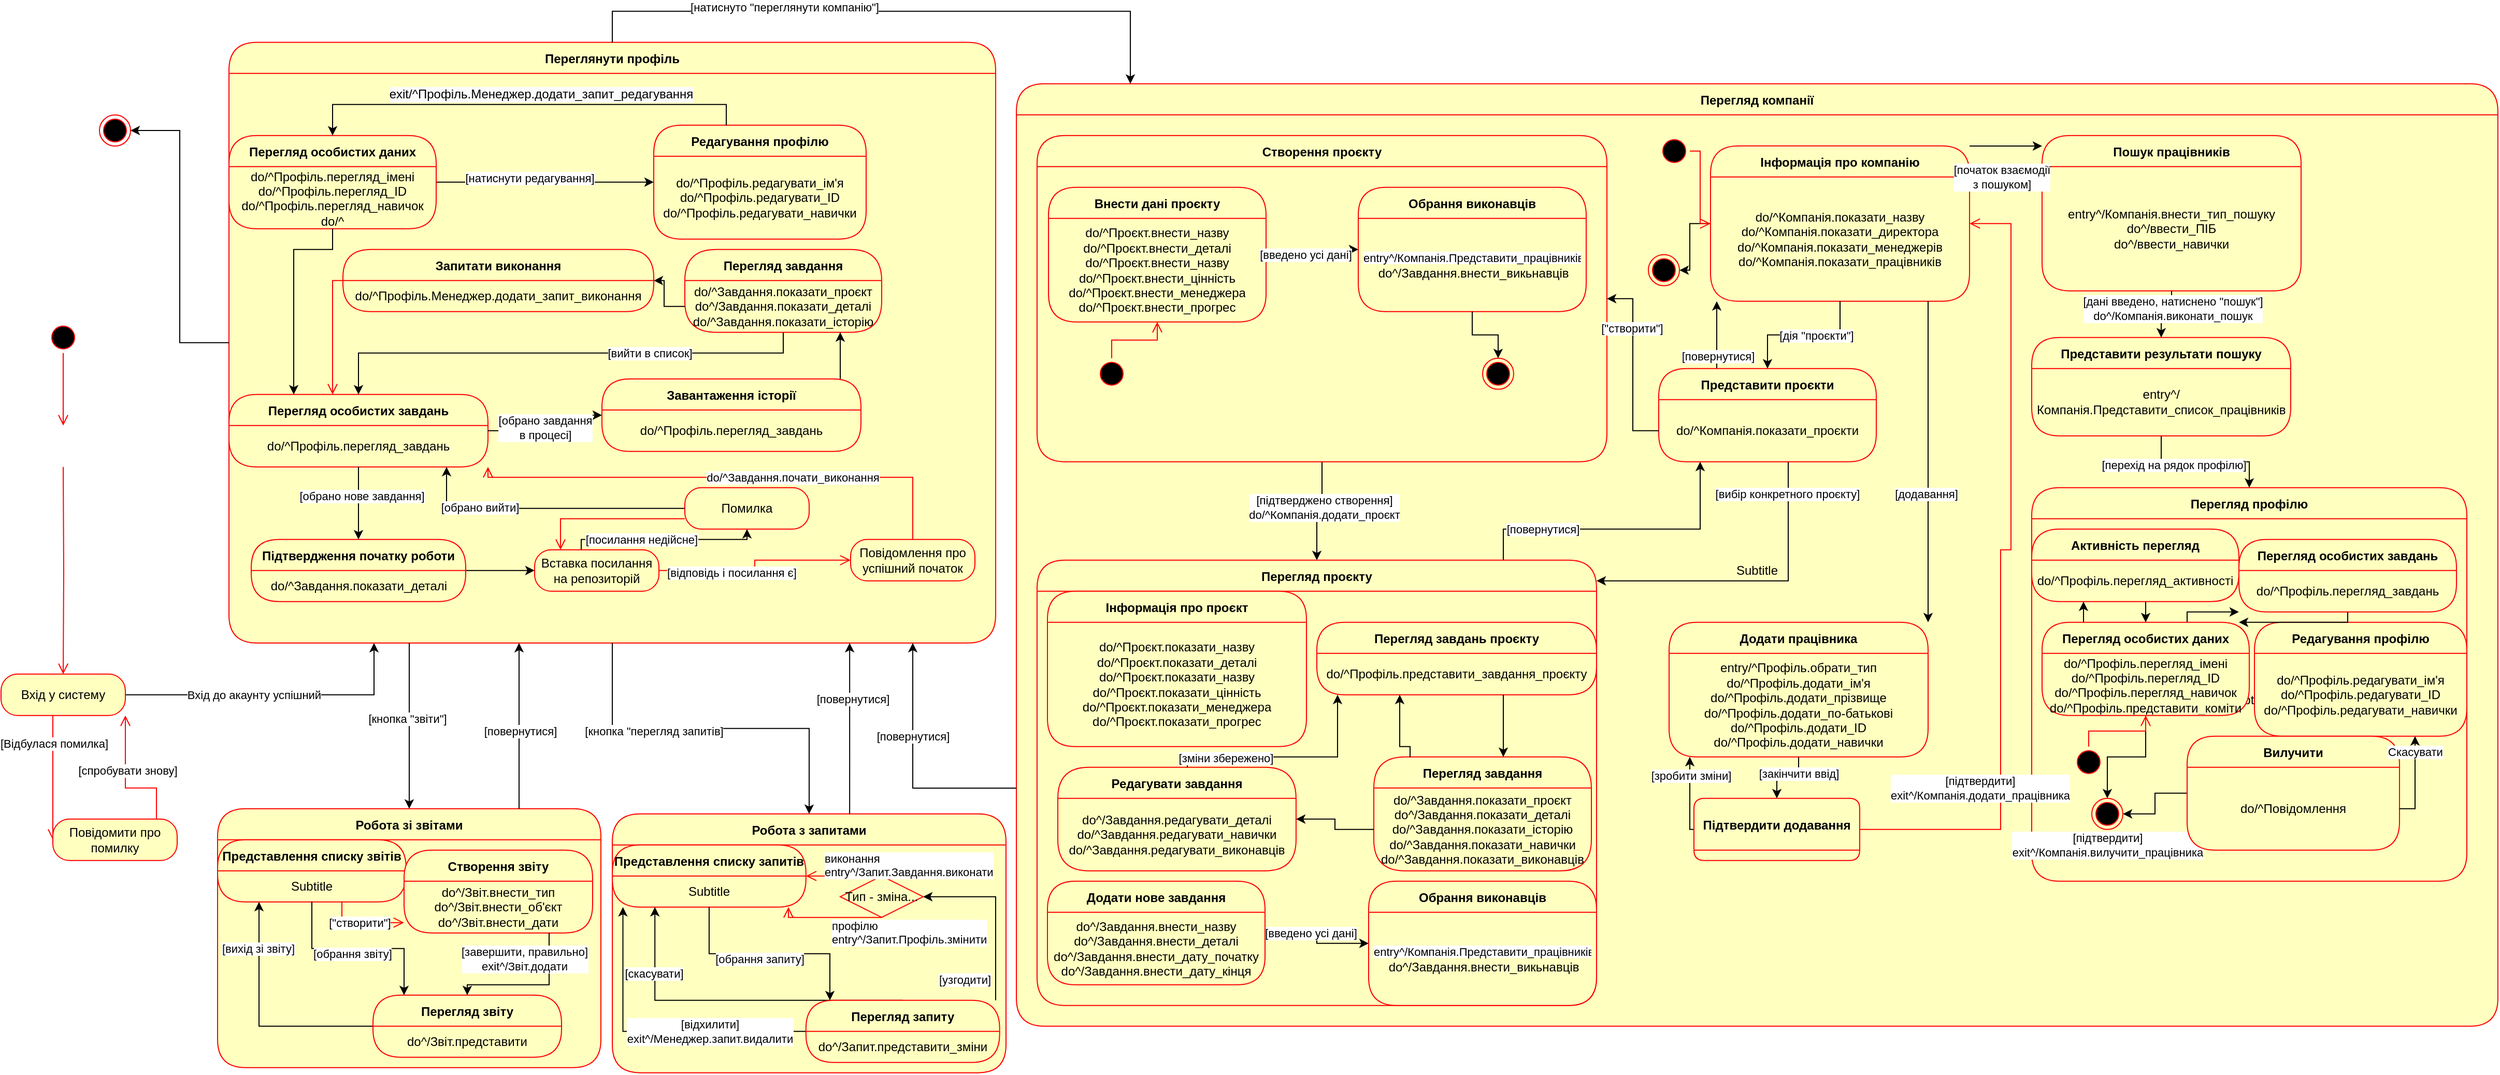 <mxfile version="24.2.3" type="github">
  <diagram name="Сторінка-1" id="4NnscdOud7t3WqkIFgde">
    <mxGraphModel dx="1235" dy="624" grid="1" gridSize="10" guides="1" tooltips="1" connect="1" arrows="1" fold="1" page="1" pageScale="1" pageWidth="827" pageHeight="1169" math="0" shadow="0">
      <root>
        <mxCell id="0" />
        <mxCell id="1" parent="0" />
        <mxCell id="EZjnUPANlJix_Xs9OcvV-2" value="Перегляд компанії" style="swimlane;fontStyle=1;align=center;verticalAlign=middle;childLayout=stackLayout;horizontal=1;startSize=30;horizontalStack=0;resizeParent=0;resizeLast=1;container=0;fontColor=#000000;collapsible=0;rounded=1;arcSize=30;strokeColor=#ff0000;fillColor=#ffffc0;swimlaneFillColor=#ffffc0;dropTarget=0;" parent="1" vertex="1">
          <mxGeometry x="1000" y="79.86" width="1430" height="910" as="geometry" />
        </mxCell>
        <mxCell id="EZjnUPANlJix_Xs9OcvV-3" value="Subtitle" style="text;html=1;strokeColor=none;fillColor=none;align=center;verticalAlign=middle;spacingLeft=4;spacingRight=4;whiteSpace=wrap;overflow=hidden;rotatable=0;fontColor=#000000;" parent="EZjnUPANlJix_Xs9OcvV-2" vertex="1">
          <mxGeometry y="30" width="1430" height="880" as="geometry" />
        </mxCell>
        <mxCell id="ysQvWt2n_lniXi2UkVhW-1" value="Перегляд профілю" style="swimlane;fontStyle=1;align=center;verticalAlign=middle;childLayout=stackLayout;horizontal=1;startSize=30;horizontalStack=0;resizeParent=0;resizeLast=1;container=0;fontColor=#000000;collapsible=0;rounded=1;arcSize=30;strokeColor=#ff0000;fillColor=#ffffc0;swimlaneFillColor=#ffffc0;dropTarget=0;" parent="1" vertex="1">
          <mxGeometry x="1980" y="469.86" width="420" height="380" as="geometry" />
        </mxCell>
        <mxCell id="ysQvWt2n_lniXi2UkVhW-2" value="Subtitle" style="text;html=1;strokeColor=none;fillColor=none;align=center;verticalAlign=middle;spacingLeft=4;spacingRight=4;whiteSpace=wrap;overflow=hidden;rotatable=0;fontColor=#000000;" parent="ysQvWt2n_lniXi2UkVhW-1" vertex="1">
          <mxGeometry y="30" width="420" height="350" as="geometry" />
        </mxCell>
        <mxCell id="EZjnUPANlJix_Xs9OcvV-1" style="edgeStyle=orthogonalEdgeStyle;rounded=0;orthogonalLoop=1;jettySize=auto;html=1;" parent="1" source="ysQvWt2n_lniXi2UkVhW-4" target="ysQvWt2n_lniXi2UkVhW-6" edge="1">
          <mxGeometry relative="1" as="geometry">
            <Array as="points" />
          </mxGeometry>
        </mxCell>
        <mxCell id="siiqOLJonYB3vmnRVIAc-1" value="[підтверджено створення]&lt;div&gt;do/^Компанія.додати_проєкт&lt;/div&gt;" style="edgeLabel;html=1;align=center;verticalAlign=middle;resizable=0;points=[];" vertex="1" connectable="0" parent="EZjnUPANlJix_Xs9OcvV-1">
          <mxGeometry x="-0.123" y="2" relative="1" as="geometry">
            <mxPoint as="offset" />
          </mxGeometry>
        </mxCell>
        <mxCell id="ysQvWt2n_lniXi2UkVhW-4" value="Створення проєкту" style="swimlane;fontStyle=1;align=center;verticalAlign=middle;childLayout=stackLayout;horizontal=1;startSize=30;horizontalStack=0;resizeParent=0;resizeLast=1;container=0;fontColor=#000000;collapsible=0;rounded=1;arcSize=30;strokeColor=#ff0000;fillColor=#ffffc0;swimlaneFillColor=#ffffc0;dropTarget=0;" parent="1" vertex="1">
          <mxGeometry x="1019.96" y="129.86" width="550.04" height="315" as="geometry" />
        </mxCell>
        <mxCell id="siiqOLJonYB3vmnRVIAc-63" style="edgeStyle=orthogonalEdgeStyle;rounded=0;orthogonalLoop=1;jettySize=auto;html=1;" edge="1" parent="1" source="ysQvWt2n_lniXi2UkVhW-6" target="siiqOLJonYB3vmnRVIAc-55">
          <mxGeometry relative="1" as="geometry">
            <Array as="points">
              <mxPoint x="1470" y="509.86" />
              <mxPoint x="1660" y="509.86" />
            </Array>
          </mxGeometry>
        </mxCell>
        <mxCell id="siiqOLJonYB3vmnRVIAc-64" value="[повернутися]" style="edgeLabel;html=1;align=center;verticalAlign=middle;resizable=0;points=[];" vertex="1" connectable="0" parent="siiqOLJonYB3vmnRVIAc-63">
          <mxGeometry x="-0.525" relative="1" as="geometry">
            <mxPoint as="offset" />
          </mxGeometry>
        </mxCell>
        <mxCell id="ysQvWt2n_lniXi2UkVhW-6" value="Перегляд проєкту" style="swimlane;fontStyle=1;align=center;verticalAlign=middle;childLayout=stackLayout;horizontal=1;startSize=30;horizontalStack=0;resizeParent=0;resizeLast=1;container=0;fontColor=#000000;collapsible=0;rounded=1;arcSize=30;strokeColor=#ff0000;fillColor=#ffffc0;swimlaneFillColor=#ffffc0;dropTarget=0;" parent="1" vertex="1">
          <mxGeometry x="1019.96" y="539.86" width="540.04" height="430" as="geometry" />
        </mxCell>
        <mxCell id="ysQvWt2n_lniXi2UkVhW-7" value="&lt;span style=&quot;color: rgba(0, 0, 0, 0); font-family: monospace; font-size: 0px; text-align: start; text-wrap: nowrap;&quot;&gt;%3CmxGraphModel%3E%3Croot%3E%3CmxCell%20id%3D%220%22%2F%3E%3CmxCell%20id%3D%221%22%20parent%3D%220%22%2F%3E%3CmxCell%20id%3D%222%22%20value%3D%22%D0%9F%D0%B5%D1%80%D0%B5%D0%B3%D0%BB%D1%8F%D0%B4%20%D0%B7%D0%B0%D0%B2%D0%B4%D0%B0%D0%BD%D0%BD%D1%8F%22%20style%3D%22swimlane%3BfontStyle%3D1%3Balign%3Dcenter%3BverticalAlign%3Dmiddle%3BchildLayout%3DstackLayout%3Bhorizontal%3D1%3BstartSize%3D30%3BhorizontalStack%3D0%3BresizeParent%3D0%3BresizeLast%3D1%3Bcontainer%3D0%3BfontColor%3D%23000000%3Bcollapsible%3D0%3Brounded%3D1%3BarcSize%3D35%3BstrokeColor%3D%23ff0000%3BfillColor%3D%23ffffc0%3BswimlaneFillColor%3D%23ffffc0%3BdropTarget%3D0%3B%22%20vertex%3D%221%22%20parent%3D%221%22%3E%3CmxGeometry%20x%3D%22680%22%20y%3D%2220%22%20width%3D%22190%22%20height%3D%2280%22%20as%3D%22geometry%22%2F%3E%3C%2FmxCell%3E%3CmxCell%20id%3D%223%22%20value%3D%22do%2F%5E%D0%97%D0%B0%D0%B2%D0%B4%D0%B0%D0%BD%D0%BD%D1%8F.%D0%BF%D0%BE%D0%BA%D0%B0%D0%B7%D0%B0%D1%82%D0%B8_%D0%BF%D1%80%D0%BE%D1%94%D0%BA%D1%82%26lt%3Bdiv%26gt%3Bdo%5E%2F%D0%97%D0%B0%D0%B2%D0%B4%D0%B0%D0%BD%D0%BD%D1%8F.%D0%BF%D0%BE%D0%BA%D0%B0%D0%B7%D0%B0%D1%82%D0%B8_%D0%B4%D0%B5%D1%82%D0%B0%D0%BB%D1%96%26lt%3B%2Fdiv%26gt%3B%26lt%3Bdiv%26gt%3Bdo%2F%5E%D0%97%D0%B0%D0%B2%D0%B4%D0%B0%D0%BD%D0%BD%D1%8F.%D0%BF%D0%BE%D0%BA%D0%B0%D0%B7%D0%B0%D1%82%D0%B8_%D1%96%D1%81%D1%82%D0%BE%D1%80%D1%96%D1%8E%26lt%3B%2Fdiv%26gt%3B%22%20style%3D%22text%3Bhtml%3D1%3BstrokeColor%3Dnone%3BfillColor%3Dnone%3Balign%3Dcenter%3BverticalAlign%3Dmiddle%3BspacingLeft%3D4%3BspacingRight%3D4%3BwhiteSpace%3Dwrap%3Boverflow%3Dhidden%3Brotatable%3D0%3BfontColor%3D%23000000%3B%22%20vertex%3D%221%22%20parent%3D%222%22%3E%3CmxGeometry%20y%3D%2230%22%20width%3D%22190%22%20height%3D%2250%22%20as%3D%22geometry%22%2F%3E%3C%2FmxCell%3E%3C%2Froot%3E%3C%2FmxGraphModel%3E&lt;/span&gt;" style="text;html=1;strokeColor=none;fillColor=none;align=center;verticalAlign=middle;spacingLeft=4;spacingRight=4;whiteSpace=wrap;overflow=hidden;rotatable=0;fontColor=#000000;" parent="ysQvWt2n_lniXi2UkVhW-6" vertex="1">
          <mxGeometry y="30" width="540.04" height="400" as="geometry" />
        </mxCell>
        <mxCell id="ysQvWt2n_lniXi2UkVhW-12" value="Інформація про проєкт" style="swimlane;fontStyle=1;align=center;verticalAlign=middle;childLayout=stackLayout;horizontal=1;startSize=30;horizontalStack=0;resizeParent=0;resizeLast=1;container=0;fontColor=#000000;collapsible=0;rounded=1;arcSize=30;strokeColor=#ff0000;fillColor=#ffffc0;swimlaneFillColor=#ffffc0;dropTarget=0;" parent="1" vertex="1">
          <mxGeometry x="1030" y="569.86" width="250" height="150" as="geometry" />
        </mxCell>
        <mxCell id="ysQvWt2n_lniXi2UkVhW-13" value="do/^Проєкт.показати_назву&lt;div&gt;do/^Проєкт.показати_деталі&lt;br&gt;&lt;/div&gt;&lt;div&gt;do/^Проєкт.показати_назву&lt;br&gt;&lt;/div&gt;&lt;div&gt;do/^Проєкт.показати_цінність&lt;br&gt;&lt;/div&gt;&lt;div&gt;do/^Проєкт.показати_менеджера&lt;br&gt;&lt;/div&gt;&lt;div&gt;&lt;span style=&quot;color: rgba(0, 0, 0, 0); font-family: monospace; font-size: 0px; text-align: start; text-wrap: nowrap;&quot;&gt;%3CmxGraphModel%3E%3Croot%3E%3CmxCell%20id%3D%220%22%2F%3E%3CmxCell%20id%3D%221%22%20parent%3D%220%22%2F%3E%3CmxCell%20id%3D%222%22%20value%3D%22%D0%9F%D0%B5%D1%80%D0%B5%D0%B3%D0%BB%D1%8F%D0%B4%20%D0%BE%D1%81%D0%BE%D0%B1%D0%B8%D1%81%D1%82%D0%B8%D1%85%20%D0%B7%D0%B0%D0%B2%D0%B4%D0%B0%D0%BD%D1%8C%22%20style%3D%22swimlane%3BfontStyle%3D1%3Balign%3Dcenter%3BverticalAlign%3Dmiddle%3BchildLayout%3DstackLayout%3Bhorizontal%3D1%3BstartSize%3D30%3BhorizontalStack%3D0%3BresizeParent%3D0%3BresizeLast%3D1%3Bcontainer%3D0%3BfontColor%3D%23000000%3Bcollapsible%3D0%3Brounded%3D1%3BarcSize%3D30%3BstrokeColor%3D%23ff0000%3BfillColor%3D%23ffffc0%3BswimlaneFillColor%3D%23ffffc0%3BdropTarget%3D0%3B%22%20vertex%3D%221%22%20parent%3D%221%22%3E%3CmxGeometry%20x%3D%22240%22%20y%3D%22160%22%20width%3D%22250%22%20height%3D%2270%22%20as%3D%22geometry%22%2F%3E%3C%2FmxCell%3E%3CmxCell%20id%3D%223%22%20value%3D%22do%2F%5E%D0%9F%D1%80%D0%BE%D1%84%D1%96%D0%BB%D1%8C.%D0%BF%D0%B5%D1%80%D0%B5%D0%B3%D0%BB%D1%8F%D0%B4_%D0%B7%D0%B0%D0%B2%D0%B4%D0%B0%D0%BD%D1%8C%22%20style%3D%22text%3Bhtml%3D1%3BstrokeColor%3Dnone%3BfillColor%3Dnone%3Balign%3Dcenter%3BverticalAlign%3Dmiddle%3BspacingLeft%3D4%3BspacingRight%3D4%3BwhiteSpace%3Dwrap%3Boverflow%3Dhidden%3Brotatable%3D0%3BfontColor%3D%23000000%3B%22%20vertex%3D%221%22%20parent%3D%222%22%3E%3CmxGeometry%20y%3D%2230%22%20width%3D%22250%22%20height%3D%2240%22%20as%3D%22geometry%22%2F%3E%3C%2FmxCell%3E%3C%2Froot%3E%3C%2FmxGraphModel%3E&lt;/span&gt;&lt;span style=&quot;background-color: initial;&quot;&gt;do/^Проєкт.показати_прогрес&lt;/span&gt;&lt;/div&gt;" style="text;html=1;strokeColor=none;fillColor=none;align=center;verticalAlign=middle;spacingLeft=4;spacingRight=4;whiteSpace=wrap;overflow=hidden;rotatable=0;fontColor=#000000;" parent="ysQvWt2n_lniXi2UkVhW-12" vertex="1">
          <mxGeometry y="30" width="250" height="120" as="geometry" />
        </mxCell>
        <mxCell id="EZjnUPANlJix_Xs9OcvV-8" value="" style="ellipse;html=1;shape=startState;fillColor=#000000;strokeColor=#ff0000;" parent="1" vertex="1">
          <mxGeometry x="65" y="309.86" width="30" height="30" as="geometry" />
        </mxCell>
        <mxCell id="EZjnUPANlJix_Xs9OcvV-9" value="" style="edgeStyle=orthogonalEdgeStyle;html=1;verticalAlign=bottom;endArrow=open;endSize=8;strokeColor=#ff0000;rounded=0;" parent="1" source="EZjnUPANlJix_Xs9OcvV-8" edge="1">
          <mxGeometry relative="1" as="geometry">
            <mxPoint x="80" y="409.86" as="targetPoint" />
          </mxGeometry>
        </mxCell>
        <mxCell id="EZjnUPANlJix_Xs9OcvV-11" value="" style="edgeStyle=orthogonalEdgeStyle;html=1;verticalAlign=bottom;endArrow=open;endSize=8;strokeColor=#ff0000;rounded=0;" parent="1" target="EZjnUPANlJix_Xs9OcvV-12" edge="1">
          <mxGeometry relative="1" as="geometry">
            <mxPoint x="80" y="539.86" as="targetPoint" />
            <mxPoint x="80" y="449.86" as="sourcePoint" />
          </mxGeometry>
        </mxCell>
        <mxCell id="EZjnUPANlJix_Xs9OcvV-19" style="edgeStyle=orthogonalEdgeStyle;rounded=0;orthogonalLoop=1;jettySize=auto;html=1;" parent="1" source="EZjnUPANlJix_Xs9OcvV-12" target="ysQvWt2n_lniXi2UkVhW-14" edge="1">
          <mxGeometry relative="1" as="geometry">
            <mxPoint x="380.0" y="629.86" as="targetPoint" />
            <Array as="points">
              <mxPoint x="380" y="669.86" />
            </Array>
          </mxGeometry>
        </mxCell>
        <mxCell id="EZjnUPANlJix_Xs9OcvV-20" value="Вхід до акаунту успішний" style="edgeLabel;html=1;align=center;verticalAlign=middle;resizable=0;points=[];" parent="EZjnUPANlJix_Xs9OcvV-19" vertex="1" connectable="0">
          <mxGeometry x="-0.148" relative="1" as="geometry">
            <mxPoint as="offset" />
          </mxGeometry>
        </mxCell>
        <mxCell id="EZjnUPANlJix_Xs9OcvV-12" value="Вхід у систему" style="rounded=1;whiteSpace=wrap;html=1;arcSize=40;fontColor=#000000;fillColor=#ffffc0;strokeColor=#ff0000;" parent="1" vertex="1">
          <mxGeometry x="20" y="649.86" width="120" height="40" as="geometry" />
        </mxCell>
        <mxCell id="EZjnUPANlJix_Xs9OcvV-13" value="" style="edgeStyle=orthogonalEdgeStyle;html=1;verticalAlign=bottom;endArrow=open;endSize=8;strokeColor=#ff0000;rounded=0;entryX=0;entryY=0.5;entryDx=0;entryDy=0;" parent="1" source="EZjnUPANlJix_Xs9OcvV-12" target="EZjnUPANlJix_Xs9OcvV-14" edge="1">
          <mxGeometry relative="1" as="geometry">
            <mxPoint x="80" y="749.86" as="targetPoint" />
            <Array as="points">
              <mxPoint x="70" y="709.86" />
              <mxPoint x="70" y="709.86" />
            </Array>
          </mxGeometry>
        </mxCell>
        <mxCell id="EZjnUPANlJix_Xs9OcvV-17" value="[Відбулася помилка]" style="edgeLabel;html=1;align=center;verticalAlign=middle;resizable=0;points=[];" parent="EZjnUPANlJix_Xs9OcvV-13" vertex="1" connectable="0">
          <mxGeometry x="-0.555" y="1" relative="1" as="geometry">
            <mxPoint as="offset" />
          </mxGeometry>
        </mxCell>
        <mxCell id="EZjnUPANlJix_Xs9OcvV-14" value="Повідомити про помилку" style="rounded=1;whiteSpace=wrap;html=1;arcSize=40;fontColor=#000000;fillColor=#ffffc0;strokeColor=#ff0000;" parent="1" vertex="1">
          <mxGeometry x="70" y="789.86" width="120" height="40" as="geometry" />
        </mxCell>
        <mxCell id="EZjnUPANlJix_Xs9OcvV-15" value="" style="edgeStyle=orthogonalEdgeStyle;html=1;verticalAlign=bottom;endArrow=open;endSize=8;strokeColor=#ff0000;rounded=0;" parent="1" source="EZjnUPANlJix_Xs9OcvV-14" target="EZjnUPANlJix_Xs9OcvV-12" edge="1">
          <mxGeometry relative="1" as="geometry">
            <mxPoint x="320" y="749.86" as="targetPoint" />
            <Array as="points">
              <mxPoint x="170" y="759.86" />
              <mxPoint x="140" y="759.86" />
            </Array>
          </mxGeometry>
        </mxCell>
        <mxCell id="EZjnUPANlJix_Xs9OcvV-18" value="[спробувати знову]" style="edgeLabel;html=1;align=center;verticalAlign=middle;resizable=0;points=[];" parent="EZjnUPANlJix_Xs9OcvV-15" vertex="1" connectable="0">
          <mxGeometry x="0.181" y="-2" relative="1" as="geometry">
            <mxPoint as="offset" />
          </mxGeometry>
        </mxCell>
        <mxCell id="EZjnUPANlJix_Xs9OcvV-60" value="Перегляд завдання" style="swimlane;fontStyle=1;align=center;verticalAlign=middle;childLayout=stackLayout;horizontal=1;startSize=30;horizontalStack=0;resizeParent=0;resizeLast=1;container=0;fontColor=#000000;collapsible=0;rounded=1;arcSize=35;strokeColor=#ff0000;fillColor=#ffffc0;swimlaneFillColor=#ffffc0;dropTarget=0;" parent="1" vertex="1">
          <mxGeometry x="1345" y="729.86" width="210" height="110" as="geometry" />
        </mxCell>
        <mxCell id="EZjnUPANlJix_Xs9OcvV-61" value="do/^Завдання.показати_проєкт&lt;div&gt;do^/Завдання.показати_деталі&lt;/div&gt;&lt;div&gt;do/^Завдання.показати_історію&lt;/div&gt;&lt;div&gt;&lt;span style=&quot;color: rgba(0, 0, 0, 0); font-family: monospace; font-size: 0px; text-align: start; text-wrap: nowrap;&quot;&gt;%3CmxGraphModel%3E%3Croot%3E%3CmxCell%20id%3D%220%22%2F%3E%3CmxCell%20id%3D%221%22%20parent%3D%220%22%2F%3E%3CmxCell%20id%3D%222%22%20value%3D%22%D0%9F%D0%B5%D1%80%D0%B5%D0%B3%D0%BB%D1%8F%D0%B4%20%D0%B7%D0%B0%D0%B2%D0%B4%D0%B0%D0%BD%D0%BD%D1%8F%22%20style%3D%22swimlane%3BfontStyle%3D1%3Balign%3Dcenter%3BverticalAlign%3Dmiddle%3BchildLayout%3DstackLayout%3Bhorizontal%3D1%3BstartSize%3D30%3BhorizontalStack%3D0%3BresizeParent%3D0%3BresizeLast%3D1%3Bcontainer%3D0%3BfontColor%3D%23000000%3Bcollapsible%3D0%3Brounded%3D1%3BarcSize%3D35%3BstrokeColor%3D%23ff0000%3BfillColor%3D%23ffffc0%3BswimlaneFillColor%3D%23ffffc0%3BdropTarget%3D0%3B%22%20vertex%3D%221%22%20parent%3D%221%22%3E%3CmxGeometry%20x%3D%221310%22%20y%3D%22520%22%20width%3D%22210%22%20height%3D%22100%22%20as%3D%22geometry%22%2F%3E%3C%2FmxCell%3E%3CmxCell%20id%3D%223%22%20value%3D%22do%2F%5E%D0%97%D0%B0%D0%B2%D0%B4%D0%B0%D0%BD%D0%BD%D1%8F.%D0%BF%D0%BE%D0%BA%D0%B0%D0%B7%D0%B0%D1%82%D0%B8_%D0%BF%D1%80%D0%BE%D1%94%D0%BA%D1%82%26lt%3Bdiv%26gt%3Bdo%5E%2F%D0%97%D0%B0%D0%B2%D0%B4%D0%B0%D0%BD%D0%BD%D1%8F.%D0%BF%D0%BE%D0%BA%D0%B0%D0%B7%D0%B0%D1%82%D0%B8_%D0%B4%D0%B5%D1%82%D0%B0%D0%BB%D1%96%26lt%3B%2Fdiv%26gt%3B%26lt%3Bdiv%26gt%3Bdo%2F%5E%D0%97%D0%B0%D0%B2%D0%B4%D0%B0%D0%BD%D0%BD%D1%8F.%D0%BF%D0%BE%D0%BA%D0%B0%D0%B7%D0%B0%D1%82%D0%B8_%D1%96%D1%81%D1%82%D0%BE%D1%80%D1%96%D1%8E%26lt%3B%2Fdiv%26gt%3B%26lt%3Bdiv%26gt%3Bdo%2F%5E%D0%97%D0%B0%D0%B2%D0%B4%D0%B0%D0%BD%D0%BD%D1%8F.%D0%BF%D0%BE%D0%BA%D0%B0%D0%B7%D0%B0%D1%82%D0%B8_%D0%B2%D0%B8%D0%BA%D0%BE%D0%BD%D0%B0%D0%B2%D1%86%D1%96%D0%B2%26lt%3Bbr%26gt%3B%26lt%3B%2Fdiv%26gt%3B%22%20style%3D%22text%3Bhtml%3D1%3BstrokeColor%3Dnone%3BfillColor%3Dnone%3Balign%3Dcenter%3BverticalAlign%3Dmiddle%3BspacingLeft%3D4%3BspacingRight%3D4%3BwhiteSpace%3Dwrap%3Boverflow%3Dhidden%3Brotatable%3D0%3BfontColor%3D%23000000%3B%22%20vertex%3D%221%22%20parent%3D%222%22%3E%3CmxGeometry%20y%3D%2230%22%20width%3D%22210%22%20height%3D%2270%22%20as%3D%22geometry%22%2F%3E%3C%2FmxCell%3E%3C%2Froot%3E%3C%2FmxGraphModel%3&lt;/span&gt;&lt;span style=&quot;background-color: initial;&quot;&gt;do/^Завдання.показати_навички&lt;/span&gt;&lt;/div&gt;&lt;div&gt;&lt;span style=&quot;background-color: initial;&quot;&gt;do/^Завдання.показати_виконавців&lt;/span&gt;&lt;/div&gt;" style="text;html=1;strokeColor=none;fillColor=none;align=center;verticalAlign=middle;spacingLeft=4;spacingRight=4;whiteSpace=wrap;overflow=hidden;rotatable=0;fontColor=#000000;" parent="EZjnUPANlJix_Xs9OcvV-60" vertex="1">
          <mxGeometry y="30" width="210" height="80" as="geometry" />
        </mxCell>
        <mxCell id="EZjnUPANlJix_Xs9OcvV-62" value="Перегляд завдань проєкту" style="swimlane;fontStyle=1;align=center;verticalAlign=middle;childLayout=stackLayout;horizontal=1;startSize=30;horizontalStack=0;resizeParent=0;resizeLast=1;container=0;fontColor=#000000;collapsible=0;rounded=1;arcSize=30;strokeColor=#ff0000;fillColor=#ffffc0;swimlaneFillColor=#ffffc0;dropTarget=0;" parent="1" vertex="1">
          <mxGeometry x="1290" y="599.86" width="270" height="70" as="geometry" />
        </mxCell>
        <mxCell id="EZjnUPANlJix_Xs9OcvV-63" value="do/^Профіль.представити_завдання_проєкту" style="text;html=1;strokeColor=none;fillColor=none;align=center;verticalAlign=middle;spacingLeft=4;spacingRight=4;whiteSpace=wrap;overflow=hidden;rotatable=0;fontColor=#000000;" parent="EZjnUPANlJix_Xs9OcvV-62" vertex="1">
          <mxGeometry y="30" width="270" height="40" as="geometry" />
        </mxCell>
        <mxCell id="EZjnUPANlJix_Xs9OcvV-64" style="edgeStyle=orthogonalEdgeStyle;rounded=0;orthogonalLoop=1;jettySize=auto;html=1;" parent="1" source="EZjnUPANlJix_Xs9OcvV-63" target="EZjnUPANlJix_Xs9OcvV-60" edge="1">
          <mxGeometry relative="1" as="geometry">
            <Array as="points">
              <mxPoint x="1470" y="689.86" />
              <mxPoint x="1470" y="689.86" />
            </Array>
          </mxGeometry>
        </mxCell>
        <mxCell id="EZjnUPANlJix_Xs9OcvV-65" style="edgeStyle=orthogonalEdgeStyle;rounded=0;orthogonalLoop=1;jettySize=auto;html=1;" parent="1" source="EZjnUPANlJix_Xs9OcvV-60" target="EZjnUPANlJix_Xs9OcvV-62" edge="1">
          <mxGeometry relative="1" as="geometry">
            <Array as="points">
              <mxPoint x="1380" y="719.86" />
              <mxPoint x="1370" y="719.86" />
            </Array>
          </mxGeometry>
        </mxCell>
        <mxCell id="EZjnUPANlJix_Xs9OcvV-66" value="Редагувати завдання" style="swimlane;fontStyle=1;align=center;verticalAlign=middle;childLayout=stackLayout;horizontal=1;startSize=30;horizontalStack=0;resizeParent=0;resizeLast=1;container=0;fontColor=#000000;collapsible=0;rounded=1;arcSize=35;strokeColor=#ff0000;fillColor=#ffffc0;swimlaneFillColor=#ffffc0;dropTarget=0;" parent="1" vertex="1">
          <mxGeometry x="1040" y="739.86" width="229.96" height="100" as="geometry" />
        </mxCell>
        <mxCell id="EZjnUPANlJix_Xs9OcvV-67" value="&lt;div&gt;do^/Завдання.редагувати_деталі&lt;/div&gt;&lt;div&gt;do/^Завдання.редагувати_навички&lt;/div&gt;&lt;div&gt;do/^Завдання.редагувати_виконавців&lt;br&gt;&lt;/div&gt;" style="text;html=1;strokeColor=none;fillColor=none;align=center;verticalAlign=middle;spacingLeft=4;spacingRight=4;whiteSpace=wrap;overflow=hidden;rotatable=0;fontColor=#000000;" parent="EZjnUPANlJix_Xs9OcvV-66" vertex="1">
          <mxGeometry y="30" width="229.96" height="70" as="geometry" />
        </mxCell>
        <mxCell id="EZjnUPANlJix_Xs9OcvV-68" style="edgeStyle=orthogonalEdgeStyle;rounded=0;orthogonalLoop=1;jettySize=auto;html=1;" parent="1" source="EZjnUPANlJix_Xs9OcvV-61" target="EZjnUPANlJix_Xs9OcvV-66" edge="1">
          <mxGeometry relative="1" as="geometry" />
        </mxCell>
        <mxCell id="EZjnUPANlJix_Xs9OcvV-69" style="edgeStyle=orthogonalEdgeStyle;rounded=0;orthogonalLoop=1;jettySize=auto;html=1;" parent="1" source="EZjnUPANlJix_Xs9OcvV-66" target="EZjnUPANlJix_Xs9OcvV-62" edge="1">
          <mxGeometry relative="1" as="geometry">
            <Array as="points">
              <mxPoint x="1165" y="729.86" />
              <mxPoint x="1310" y="729.86" />
            </Array>
          </mxGeometry>
        </mxCell>
        <mxCell id="siiqOLJonYB3vmnRVIAc-9" value="[зміни збережено]" style="edgeLabel;html=1;align=center;verticalAlign=middle;resizable=0;points=[];" vertex="1" connectable="0" parent="EZjnUPANlJix_Xs9OcvV-69">
          <mxGeometry x="-0.561" y="-1" relative="1" as="geometry">
            <mxPoint as="offset" />
          </mxGeometry>
        </mxCell>
        <mxCell id="siiqOLJonYB3vmnRVIAc-6" style="edgeStyle=orthogonalEdgeStyle;rounded=0;orthogonalLoop=1;jettySize=auto;html=1;" edge="1" parent="1" source="siiqOLJonYB3vmnRVIAc-2" target="siiqOLJonYB3vmnRVIAc-4">
          <mxGeometry relative="1" as="geometry" />
        </mxCell>
        <mxCell id="siiqOLJonYB3vmnRVIAc-8" value="[введено усі дані]" style="edgeLabel;html=1;align=center;verticalAlign=middle;resizable=0;points=[];" vertex="1" connectable="0" parent="siiqOLJonYB3vmnRVIAc-6">
          <mxGeometry x="-0.182" y="1" relative="1" as="geometry">
            <mxPoint x="-1" y="1" as="offset" />
          </mxGeometry>
        </mxCell>
        <mxCell id="siiqOLJonYB3vmnRVIAc-2" value="Додати нове завдання" style="swimlane;fontStyle=1;align=center;verticalAlign=middle;childLayout=stackLayout;horizontal=1;startSize=30;horizontalStack=0;resizeParent=0;resizeLast=1;container=0;fontColor=#000000;collapsible=0;rounded=1;arcSize=30;strokeColor=#ff0000;fillColor=#ffffc0;swimlaneFillColor=#ffffc0;dropTarget=0;" vertex="1" parent="1">
          <mxGeometry x="1030" y="849.86" width="210" height="100" as="geometry" />
        </mxCell>
        <mxCell id="siiqOLJonYB3vmnRVIAc-3" value="do^/Завдання.внести_назву&lt;div&gt;do^/Завдання.внести_деталі&lt;br&gt;&lt;/div&gt;&lt;div&gt;do^/Завдання.внести_дату_початку&lt;br&gt;&lt;/div&gt;&lt;div&gt;do^/Завдання.внести_дату_кінця&lt;br&gt;&lt;/div&gt;" style="text;html=1;strokeColor=none;fillColor=none;align=center;verticalAlign=middle;spacingLeft=4;spacingRight=4;whiteSpace=wrap;overflow=hidden;rotatable=0;fontColor=#000000;" vertex="1" parent="siiqOLJonYB3vmnRVIAc-2">
          <mxGeometry y="30" width="210" height="70" as="geometry" />
        </mxCell>
        <mxCell id="siiqOLJonYB3vmnRVIAc-4" value="Обрання виконавців" style="swimlane;fontStyle=1;align=center;verticalAlign=middle;childLayout=stackLayout;horizontal=1;startSize=30;horizontalStack=0;resizeParent=0;resizeLast=1;container=0;fontColor=#000000;collapsible=0;rounded=1;arcSize=30;strokeColor=#ff0000;fillColor=#ffffc0;swimlaneFillColor=#ffffc0;dropTarget=0;" vertex="1" parent="1">
          <mxGeometry x="1340" y="849.86" width="220" height="120" as="geometry" />
        </mxCell>
        <mxCell id="siiqOLJonYB3vmnRVIAc-5" value="&lt;div&gt;&lt;span style=&quot;font-size: 11px; text-wrap: nowrap; background-color: rgb(255, 255, 255);&quot;&gt;entry^/Компанія.Представити_працівників&lt;/span&gt;&lt;br&gt;&lt;/div&gt;do^/Завдання.внести_викьнавців" style="text;html=1;strokeColor=none;fillColor=none;align=center;verticalAlign=middle;spacingLeft=4;spacingRight=4;whiteSpace=wrap;overflow=hidden;rotatable=0;fontColor=#000000;" vertex="1" parent="siiqOLJonYB3vmnRVIAc-4">
          <mxGeometry y="30" width="220" height="90" as="geometry" />
        </mxCell>
        <mxCell id="siiqOLJonYB3vmnRVIAc-10" value="Внести дані проєкту" style="swimlane;fontStyle=1;align=center;verticalAlign=middle;childLayout=stackLayout;horizontal=1;startSize=30;horizontalStack=0;resizeParent=0;resizeLast=1;container=0;fontColor=#000000;collapsible=0;rounded=1;arcSize=30;strokeColor=#ff0000;fillColor=#ffffc0;swimlaneFillColor=#ffffc0;dropTarget=0;" vertex="1" parent="1">
          <mxGeometry x="1031" y="179.86" width="210" height="130" as="geometry" />
        </mxCell>
        <mxCell id="siiqOLJonYB3vmnRVIAc-11" value="do/^Проєкт.внести_назву&lt;div&gt;do/^Проєкт.внести_деталі&lt;br&gt;&lt;/div&gt;&lt;div&gt;do/^Проєкт.внести_назву&lt;br&gt;&lt;/div&gt;&lt;div&gt;do/^Проєкт.внести_цінність&lt;br&gt;&lt;/div&gt;&lt;div&gt;do/^Проєкт.внести_менеджера&lt;br&gt;&lt;/div&gt;&lt;div&gt;&lt;span style=&quot;color: rgba(0, 0, 0, 0); font-family: monospace; font-size: 0px; text-align: start; text-wrap: nowrap;&quot;&gt;%3CmxGraphModel%3E%3Croot%3E%3CmxCell%20id%3D%220%22%2F%3E%3CmxCell%20id%3D%221%22%20parent%3D%220%22%2F%3E%3CmxCell%20id%3D%222%22%20value%3D%22%D0%9F%D0%B5%D1%80%D0%B5%D0%B3%D0%BB%D1%8F%D0%B4%20%D0%BE%D1%81%D0%BE%D0%B1%D0%B8%D1%81%D1%82%D0%B8%D1%85%20%D0%B7%D0%B0%D0%B2%D0%B4%D0%B0%D0%BD%D1%8C%22%20style%3D%22swimlane%3BfontStyle%3D1%3Balign%3Dcenter%3BverticalAlign%3Dmiddle%3BchildLayout%3DstackLayout%3Bhorizontal%3D1%3BstartSize%3D30%3BhorizontalStack%3D0%3BresizeParent%3D0%3BresizeLast%3D1%3Bcontainer%3D0%3BfontColor%3D%23000000%3Bcollapsible%3D0%3Brounded%3D1%3BarcSize%3D30%3BstrokeColor%3D%23ff0000%3BfillColor%3D%23ffffc0%3BswimlaneFillColor%3D%23ffffc0%3BdropTarget%3D0%3B%22%20vertex%3D%221%22%20parent%3D%221%22%3E%3CmxGeometry%20x%3D%22240%22%20y%3D%22160%22%20width%3D%22250%22%20height%3D%2270%22%20as%3D%22geometry%22%2F%3E%3C%2FmxCell%3E%3CmxCell%20id%3D%223%22%20value%3D%22do%2F%5E%D0%9F%D1%80%D0%BE%D1%84%D1%96%D0%BB%D1%8C.%D0%BF%D0%B5%D1%80%D0%B5%D0%B3%D0%BB%D1%8F%D0%B4_%D0%B7%D0%B0%D0%B2%D0%B4%D0%B0%D0%BD%D1%8C%22%20style%3D%22text%3Bhtml%3D1%3BstrokeColor%3Dnone%3BfillColor%3Dnone%3Balign%3Dcenter%3BverticalAlign%3Dmiddle%3BspacingLeft%3D4%3BspacingRight%3D4%3BwhiteSpace%3Dwrap%3Boverflow%3Dhidden%3Brotatable%3D0%3BfontColor%3D%23000000%3B%22%20vertex%3D%221%22%20parent%3D%222%22%3E%3CmxGeometry%20y%3D%2230%22%20width%3D%22250%22%20height%3D%2240%22%20as%3D%22geometry%22%2F%3E%3C%2FmxCell%3E%3C%2Froot%3E%3C%2FmxGraphModel%3E&lt;/span&gt;&lt;span style=&quot;background-color: initial;&quot;&gt;do/^Проєкт.внести_прогрес&lt;/span&gt;&lt;/div&gt;" style="text;html=1;strokeColor=none;fillColor=none;align=center;verticalAlign=middle;spacingLeft=4;spacingRight=4;whiteSpace=wrap;overflow=hidden;rotatable=0;fontColor=#000000;" vertex="1" parent="siiqOLJonYB3vmnRVIAc-10">
          <mxGeometry y="30" width="210" height="100" as="geometry" />
        </mxCell>
        <mxCell id="siiqOLJonYB3vmnRVIAc-13" style="edgeStyle=orthogonalEdgeStyle;rounded=0;orthogonalLoop=1;jettySize=auto;html=1;" edge="1" parent="1" source="siiqOLJonYB3vmnRVIAc-10" target="siiqOLJonYB3vmnRVIAc-17">
          <mxGeometry relative="1" as="geometry">
            <mxPoint x="1240" y="359.86" as="sourcePoint" />
          </mxGeometry>
        </mxCell>
        <mxCell id="siiqOLJonYB3vmnRVIAc-14" value="[введено усі дані]" style="edgeLabel;html=1;align=center;verticalAlign=middle;resizable=0;points=[];" vertex="1" connectable="0" parent="siiqOLJonYB3vmnRVIAc-13">
          <mxGeometry x="-0.182" y="1" relative="1" as="geometry">
            <mxPoint x="-1" y="1" as="offset" />
          </mxGeometry>
        </mxCell>
        <mxCell id="siiqOLJonYB3vmnRVIAc-17" value="Обрання виконавців" style="swimlane;fontStyle=1;align=center;verticalAlign=middle;childLayout=stackLayout;horizontal=1;startSize=30;horizontalStack=0;resizeParent=0;resizeLast=1;container=0;fontColor=#000000;collapsible=0;rounded=1;arcSize=30;strokeColor=#ff0000;fillColor=#ffffc0;swimlaneFillColor=#ffffc0;dropTarget=0;" vertex="1" parent="1">
          <mxGeometry x="1330" y="179.86" width="220" height="120" as="geometry" />
        </mxCell>
        <mxCell id="siiqOLJonYB3vmnRVIAc-18" value="&lt;div&gt;&lt;span style=&quot;font-size: 11px; text-wrap: nowrap; background-color: rgb(255, 255, 255);&quot;&gt;entry^/Компанія.Представити_працівників&lt;/span&gt;&lt;br&gt;&lt;/div&gt;do^/Завдання.внести_викьнавців" style="text;html=1;strokeColor=none;fillColor=none;align=center;verticalAlign=middle;spacingLeft=4;spacingRight=4;whiteSpace=wrap;overflow=hidden;rotatable=0;fontColor=#000000;" vertex="1" parent="siiqOLJonYB3vmnRVIAc-17">
          <mxGeometry y="30" width="220" height="90" as="geometry" />
        </mxCell>
        <mxCell id="siiqOLJonYB3vmnRVIAc-22" value="" style="group" vertex="1" connectable="0" parent="1">
          <mxGeometry x="240" y="79.86" width="740" height="540" as="geometry" />
        </mxCell>
        <mxCell id="ysQvWt2n_lniXi2UkVhW-14" value="Переглянути профіль" style="swimlane;fontStyle=1;align=center;verticalAlign=middle;childLayout=stackLayout;horizontal=1;startSize=30;horizontalStack=0;resizeParent=0;resizeLast=1;container=0;fontColor=#000000;collapsible=0;rounded=1;arcSize=30;strokeColor=#ff0000;fillColor=#ffffc0;swimlaneFillColor=#ffffc0;dropTarget=0;" parent="siiqOLJonYB3vmnRVIAc-22" vertex="1">
          <mxGeometry y="-40" width="740" height="580" as="geometry" />
        </mxCell>
        <mxCell id="siiqOLJonYB3vmnRVIAc-104" style="edgeStyle=orthogonalEdgeStyle;rounded=0;orthogonalLoop=1;jettySize=auto;html=1;" edge="1" parent="siiqOLJonYB3vmnRVIAc-22" source="EZjnUPANlJix_Xs9OcvV-4" target="EZjnUPANlJix_Xs9OcvV-6">
          <mxGeometry relative="1" as="geometry" />
        </mxCell>
        <mxCell id="siiqOLJonYB3vmnRVIAc-141" value="[натиснути редагування]" style="edgeLabel;html=1;align=center;verticalAlign=middle;resizable=0;points=[];" vertex="1" connectable="0" parent="siiqOLJonYB3vmnRVIAc-104">
          <mxGeometry x="-0.148" y="4" relative="1" as="geometry">
            <mxPoint as="offset" />
          </mxGeometry>
        </mxCell>
        <mxCell id="EZjnUPANlJix_Xs9OcvV-4" value="Перегляд особистих даних" style="swimlane;fontStyle=1;align=center;verticalAlign=middle;childLayout=stackLayout;horizontal=1;startSize=30;horizontalStack=0;resizeParent=0;resizeLast=1;container=0;fontColor=#000000;collapsible=0;rounded=1;arcSize=30;strokeColor=#ff0000;fillColor=#ffffc0;swimlaneFillColor=#ffffc0;dropTarget=0;" parent="siiqOLJonYB3vmnRVIAc-22" vertex="1">
          <mxGeometry y="50" width="200" height="90" as="geometry" />
        </mxCell>
        <mxCell id="EZjnUPANlJix_Xs9OcvV-5" value="do/^Профіль.перегляд_імені&lt;div&gt;do/^Профіль.перегляд_ID&lt;br&gt;&lt;div&gt;do/^Профіль.перегляд_навичок&lt;/div&gt;&lt;div&gt;do/^&lt;/div&gt;&lt;/div&gt;" style="text;html=1;strokeColor=none;fillColor=none;align=center;verticalAlign=middle;spacingLeft=4;spacingRight=4;whiteSpace=wrap;overflow=hidden;rotatable=0;fontColor=#000000;" parent="EZjnUPANlJix_Xs9OcvV-4" vertex="1">
          <mxGeometry y="30" width="200" height="60" as="geometry" />
        </mxCell>
        <mxCell id="EZjnUPANlJix_Xs9OcvV-6" value="Редагування профілю" style="swimlane;fontStyle=1;align=center;verticalAlign=middle;childLayout=stackLayout;horizontal=1;startSize=30;horizontalStack=0;resizeParent=0;resizeLast=1;container=0;fontColor=#000000;collapsible=0;rounded=1;arcSize=30;strokeColor=#ff0000;fillColor=#ffffc0;swimlaneFillColor=#ffffc0;dropTarget=0;" parent="siiqOLJonYB3vmnRVIAc-22" vertex="1">
          <mxGeometry x="410" y="40" width="205" height="110" as="geometry" />
        </mxCell>
        <mxCell id="EZjnUPANlJix_Xs9OcvV-7" value="do/^Профіль.редагувати_ім&#39;я&lt;div&gt;do/^Профіль.редагувати_ID&lt;br&gt;&lt;div&gt;do/^Профіль.редагувати_навички&lt;/div&gt;&lt;/div&gt;" style="text;html=1;strokeColor=none;fillColor=none;align=center;verticalAlign=middle;spacingLeft=4;spacingRight=4;whiteSpace=wrap;overflow=hidden;rotatable=0;fontColor=#000000;" parent="EZjnUPANlJix_Xs9OcvV-6" vertex="1">
          <mxGeometry y="30" width="205" height="80" as="geometry" />
        </mxCell>
        <mxCell id="ysQvWt2n_lniXi2UkVhW-10" value="Перегляд особистих завдань" style="swimlane;fontStyle=1;align=center;verticalAlign=middle;childLayout=stackLayout;horizontal=1;startSize=30;horizontalStack=0;resizeParent=0;resizeLast=1;container=0;fontColor=#000000;collapsible=0;rounded=1;arcSize=30;strokeColor=#ff0000;fillColor=#ffffc0;swimlaneFillColor=#ffffc0;dropTarget=0;" parent="siiqOLJonYB3vmnRVIAc-22" vertex="1">
          <mxGeometry y="300" width="250" height="70" as="geometry" />
        </mxCell>
        <mxCell id="ysQvWt2n_lniXi2UkVhW-11" value="do/^Профіль.перегляд_завдань" style="text;html=1;strokeColor=none;fillColor=none;align=center;verticalAlign=middle;spacingLeft=4;spacingRight=4;whiteSpace=wrap;overflow=hidden;rotatable=0;fontColor=#000000;" parent="ysQvWt2n_lniXi2UkVhW-10" vertex="1">
          <mxGeometry y="30" width="250" height="40" as="geometry" />
        </mxCell>
        <mxCell id="EZjnUPANlJix_Xs9OcvV-52" style="edgeStyle=orthogonalEdgeStyle;rounded=0;orthogonalLoop=1;jettySize=auto;html=1;" parent="siiqOLJonYB3vmnRVIAc-22" source="EZjnUPANlJix_Xs9OcvV-24" target="ysQvWt2n_lniXi2UkVhW-10" edge="1">
          <mxGeometry relative="1" as="geometry">
            <Array as="points">
              <mxPoint x="535" y="260" />
              <mxPoint x="125" y="260" />
            </Array>
          </mxGeometry>
        </mxCell>
        <mxCell id="EZjnUPANlJix_Xs9OcvV-53" value="[вийти в список]" style="edgeLabel;html=1;align=center;verticalAlign=middle;resizable=0;points=[];" parent="EZjnUPANlJix_Xs9OcvV-52" vertex="1" connectable="0">
          <mxGeometry x="-0.366" relative="1" as="geometry">
            <mxPoint as="offset" />
          </mxGeometry>
        </mxCell>
        <mxCell id="EZjnUPANlJix_Xs9OcvV-24" value="Перегляд завдання" style="swimlane;fontStyle=1;align=center;verticalAlign=middle;childLayout=stackLayout;horizontal=1;startSize=30;horizontalStack=0;resizeParent=0;resizeLast=1;container=0;fontColor=#000000;collapsible=0;rounded=1;arcSize=35;strokeColor=#ff0000;fillColor=#ffffc0;swimlaneFillColor=#ffffc0;dropTarget=0;" parent="siiqOLJonYB3vmnRVIAc-22" vertex="1">
          <mxGeometry x="440" y="160" width="190" height="80" as="geometry" />
        </mxCell>
        <mxCell id="EZjnUPANlJix_Xs9OcvV-25" value="do/^Завдання.показати_проєкт&lt;div&gt;do^/Завдання.показати_деталі&lt;/div&gt;&lt;div&gt;do/^Завдання.показати_історію&lt;/div&gt;" style="text;html=1;strokeColor=none;fillColor=none;align=center;verticalAlign=middle;spacingLeft=4;spacingRight=4;whiteSpace=wrap;overflow=hidden;rotatable=0;fontColor=#000000;" parent="EZjnUPANlJix_Xs9OcvV-24" vertex="1">
          <mxGeometry y="30" width="190" height="50" as="geometry" />
        </mxCell>
        <mxCell id="EZjnUPANlJix_Xs9OcvV-27" style="edgeStyle=orthogonalEdgeStyle;rounded=0;orthogonalLoop=1;jettySize=auto;html=1;" parent="siiqOLJonYB3vmnRVIAc-22" source="ysQvWt2n_lniXi2UkVhW-10" target="EZjnUPANlJix_Xs9OcvV-28" edge="1">
          <mxGeometry relative="1" as="geometry">
            <mxPoint x="325" y="350" as="targetPoint" />
          </mxGeometry>
        </mxCell>
        <mxCell id="EZjnUPANlJix_Xs9OcvV-31" value="[обрано завдання&lt;div&gt;в процесі]&lt;/div&gt;" style="edgeLabel;html=1;align=center;verticalAlign=middle;resizable=0;points=[];" parent="EZjnUPANlJix_Xs9OcvV-27" vertex="1" connectable="0">
          <mxGeometry x="-0.071" relative="1" as="geometry">
            <mxPoint as="offset" />
          </mxGeometry>
        </mxCell>
        <mxCell id="EZjnUPANlJix_Xs9OcvV-30" style="edgeStyle=orthogonalEdgeStyle;rounded=0;orthogonalLoop=1;jettySize=auto;html=1;" parent="siiqOLJonYB3vmnRVIAc-22" source="EZjnUPANlJix_Xs9OcvV-28" target="EZjnUPANlJix_Xs9OcvV-24" edge="1">
          <mxGeometry relative="1" as="geometry">
            <Array as="points">
              <mxPoint x="590" y="260" />
              <mxPoint x="590" y="260" />
            </Array>
          </mxGeometry>
        </mxCell>
        <mxCell id="EZjnUPANlJix_Xs9OcvV-28" value="Завантаження історії" style="swimlane;fontStyle=1;align=center;verticalAlign=middle;childLayout=stackLayout;horizontal=1;startSize=30;horizontalStack=0;resizeParent=0;resizeLast=1;container=0;fontColor=#000000;collapsible=0;rounded=1;arcSize=30;strokeColor=#ff0000;fillColor=#ffffc0;swimlaneFillColor=#ffffc0;dropTarget=0;" parent="siiqOLJonYB3vmnRVIAc-22" vertex="1">
          <mxGeometry x="360" y="285" width="250" height="70" as="geometry" />
        </mxCell>
        <mxCell id="EZjnUPANlJix_Xs9OcvV-29" value="do/^Профіль.перегляд_завдань" style="text;html=1;strokeColor=none;fillColor=none;align=center;verticalAlign=middle;spacingLeft=4;spacingRight=4;whiteSpace=wrap;overflow=hidden;rotatable=0;fontColor=#000000;" parent="EZjnUPANlJix_Xs9OcvV-28" vertex="1">
          <mxGeometry y="30" width="250" height="40" as="geometry" />
        </mxCell>
        <mxCell id="EZjnUPANlJix_Xs9OcvV-40" style="edgeStyle=orthogonalEdgeStyle;rounded=0;orthogonalLoop=1;jettySize=auto;html=1;" parent="siiqOLJonYB3vmnRVIAc-22" source="EZjnUPANlJix_Xs9OcvV-32" target="EZjnUPANlJix_Xs9OcvV-38" edge="1">
          <mxGeometry relative="1" as="geometry" />
        </mxCell>
        <mxCell id="EZjnUPANlJix_Xs9OcvV-32" value="Підтвердження початку роботи" style="swimlane;fontStyle=1;align=center;verticalAlign=middle;childLayout=stackLayout;horizontal=1;startSize=30;horizontalStack=0;resizeParent=0;resizeLast=1;container=0;fontColor=#000000;collapsible=0;rounded=1;arcSize=30;strokeColor=#ff0000;fillColor=#ffffc0;swimlaneFillColor=#ffffc0;dropTarget=0;" parent="siiqOLJonYB3vmnRVIAc-22" vertex="1">
          <mxGeometry x="21.5" y="440" width="207" height="60" as="geometry" />
        </mxCell>
        <mxCell id="EZjnUPANlJix_Xs9OcvV-33" value="do/^Завдання.показати_деталі" style="text;html=1;strokeColor=none;fillColor=none;align=center;verticalAlign=middle;spacingLeft=4;spacingRight=4;whiteSpace=wrap;overflow=hidden;rotatable=0;fontColor=#000000;" parent="EZjnUPANlJix_Xs9OcvV-32" vertex="1">
          <mxGeometry y="30" width="207" height="30" as="geometry" />
        </mxCell>
        <mxCell id="EZjnUPANlJix_Xs9OcvV-35" style="edgeStyle=orthogonalEdgeStyle;rounded=0;orthogonalLoop=1;jettySize=auto;html=1;" parent="siiqOLJonYB3vmnRVIAc-22" source="ysQvWt2n_lniXi2UkVhW-11" target="EZjnUPANlJix_Xs9OcvV-32" edge="1">
          <mxGeometry relative="1" as="geometry">
            <Array as="points">
              <mxPoint x="125" y="400" />
            </Array>
          </mxGeometry>
        </mxCell>
        <mxCell id="EZjnUPANlJix_Xs9OcvV-37" value="[обрано нове завдання]" style="edgeLabel;html=1;align=center;verticalAlign=middle;resizable=0;points=[];" parent="EZjnUPANlJix_Xs9OcvV-35" vertex="1" connectable="0">
          <mxGeometry x="-0.194" y="3" relative="1" as="geometry">
            <mxPoint as="offset" />
          </mxGeometry>
        </mxCell>
        <mxCell id="EZjnUPANlJix_Xs9OcvV-48" style="edgeStyle=orthogonalEdgeStyle;rounded=0;orthogonalLoop=1;jettySize=auto;html=1;" parent="siiqOLJonYB3vmnRVIAc-22" source="EZjnUPANlJix_Xs9OcvV-38" target="EZjnUPANlJix_Xs9OcvV-46" edge="1">
          <mxGeometry relative="1" as="geometry">
            <Array as="points">
              <mxPoint x="340" y="440" />
              <mxPoint x="500" y="440" />
            </Array>
          </mxGeometry>
        </mxCell>
        <mxCell id="EZjnUPANlJix_Xs9OcvV-49" value="[посилання недійсне]" style="edgeLabel;html=1;align=center;verticalAlign=middle;resizable=0;points=[];" parent="EZjnUPANlJix_Xs9OcvV-48" vertex="1" connectable="0">
          <mxGeometry x="-0.247" relative="1" as="geometry">
            <mxPoint as="offset" />
          </mxGeometry>
        </mxCell>
        <mxCell id="EZjnUPANlJix_Xs9OcvV-38" value="Вставка посилання на репозиторій" style="rounded=1;whiteSpace=wrap;html=1;arcSize=40;fontColor=#000000;fillColor=#ffffc0;strokeColor=#ff0000;" parent="siiqOLJonYB3vmnRVIAc-22" vertex="1">
          <mxGeometry x="295" y="450" width="120" height="40" as="geometry" />
        </mxCell>
        <mxCell id="EZjnUPANlJix_Xs9OcvV-39" value="" style="edgeStyle=orthogonalEdgeStyle;html=1;verticalAlign=bottom;endArrow=open;endSize=8;strokeColor=#ff0000;rounded=0;" parent="siiqOLJonYB3vmnRVIAc-22" source="EZjnUPANlJix_Xs9OcvV-38" target="EZjnUPANlJix_Xs9OcvV-43" edge="1">
          <mxGeometry relative="1" as="geometry">
            <mxPoint x="660" y="470" as="targetPoint" />
          </mxGeometry>
        </mxCell>
        <mxCell id="EZjnUPANlJix_Xs9OcvV-42" value="[відповідь і посилання є]" style="edgeLabel;html=1;align=center;verticalAlign=middle;resizable=0;points=[];" parent="EZjnUPANlJix_Xs9OcvV-39" vertex="1" connectable="0">
          <mxGeometry x="-0.28" y="-2" relative="1" as="geometry">
            <mxPoint as="offset" />
          </mxGeometry>
        </mxCell>
        <mxCell id="EZjnUPANlJix_Xs9OcvV-43" value="Повідомлення про успішний початок" style="rounded=1;whiteSpace=wrap;html=1;arcSize=40;fontColor=#000000;fillColor=#ffffc0;strokeColor=#ff0000;" parent="siiqOLJonYB3vmnRVIAc-22" vertex="1">
          <mxGeometry x="600" y="440" width="120" height="40" as="geometry" />
        </mxCell>
        <mxCell id="EZjnUPANlJix_Xs9OcvV-44" value="" style="edgeStyle=orthogonalEdgeStyle;html=1;verticalAlign=bottom;endArrow=open;endSize=8;strokeColor=#ff0000;rounded=0;" parent="siiqOLJonYB3vmnRVIAc-22" source="EZjnUPANlJix_Xs9OcvV-43" target="ysQvWt2n_lniXi2UkVhW-10" edge="1">
          <mxGeometry relative="1" as="geometry">
            <mxPoint x="660" y="540" as="targetPoint" />
            <Array as="points">
              <mxPoint x="660" y="380" />
              <mxPoint x="250" y="380" />
            </Array>
          </mxGeometry>
        </mxCell>
        <mxCell id="EZjnUPANlJix_Xs9OcvV-45" value="do/^Завдання.почати_виконання" style="edgeLabel;html=1;align=center;verticalAlign=middle;resizable=0;points=[];" parent="EZjnUPANlJix_Xs9OcvV-44" vertex="1" connectable="0">
          <mxGeometry x="-0.267" relative="1" as="geometry">
            <mxPoint as="offset" />
          </mxGeometry>
        </mxCell>
        <mxCell id="EZjnUPANlJix_Xs9OcvV-50" style="edgeStyle=orthogonalEdgeStyle;rounded=0;orthogonalLoop=1;jettySize=auto;html=1;" parent="siiqOLJonYB3vmnRVIAc-22" source="EZjnUPANlJix_Xs9OcvV-46" target="ysQvWt2n_lniXi2UkVhW-10" edge="1">
          <mxGeometry relative="1" as="geometry">
            <Array as="points">
              <mxPoint x="210" y="410" />
            </Array>
          </mxGeometry>
        </mxCell>
        <mxCell id="EZjnUPANlJix_Xs9OcvV-51" value="[обрано вийти]" style="edgeLabel;html=1;align=center;verticalAlign=middle;resizable=0;points=[];" parent="EZjnUPANlJix_Xs9OcvV-50" vertex="1" connectable="0">
          <mxGeometry x="0.466" y="-1" relative="1" as="geometry">
            <mxPoint as="offset" />
          </mxGeometry>
        </mxCell>
        <mxCell id="EZjnUPANlJix_Xs9OcvV-46" value="Помилка" style="rounded=1;whiteSpace=wrap;html=1;arcSize=40;fontColor=#000000;fillColor=#ffffc0;strokeColor=#ff0000;" parent="siiqOLJonYB3vmnRVIAc-22" vertex="1">
          <mxGeometry x="440" y="390" width="120" height="40" as="geometry" />
        </mxCell>
        <mxCell id="EZjnUPANlJix_Xs9OcvV-47" value="" style="edgeStyle=orthogonalEdgeStyle;html=1;verticalAlign=bottom;endArrow=open;endSize=8;strokeColor=#ff0000;rounded=0;" parent="siiqOLJonYB3vmnRVIAc-22" source="EZjnUPANlJix_Xs9OcvV-46" target="EZjnUPANlJix_Xs9OcvV-38" edge="1">
          <mxGeometry relative="1" as="geometry">
            <mxPoint x="355" y="490" as="targetPoint" />
            <Array as="points">
              <mxPoint x="320" y="420" />
            </Array>
          </mxGeometry>
        </mxCell>
        <mxCell id="EZjnUPANlJix_Xs9OcvV-56" value="Запитати виконання" style="swimlane;fontStyle=1;align=center;verticalAlign=middle;childLayout=stackLayout;horizontal=1;startSize=30;horizontalStack=0;resizeParent=0;resizeLast=1;container=0;fontColor=#000000;collapsible=0;rounded=1;arcSize=30;strokeColor=#ff0000;fillColor=#ffffc0;swimlaneFillColor=#ffffc0;dropTarget=0;" parent="siiqOLJonYB3vmnRVIAc-22" vertex="1">
          <mxGeometry x="110" y="160" width="300" height="60" as="geometry" />
        </mxCell>
        <mxCell id="EZjnUPANlJix_Xs9OcvV-57" value="do/^Профіль.Менеджер.додати_запит_виконання" style="text;html=1;strokeColor=none;fillColor=none;align=center;verticalAlign=middle;spacingLeft=4;spacingRight=4;whiteSpace=wrap;overflow=hidden;rotatable=0;fontColor=#000000;" parent="EZjnUPANlJix_Xs9OcvV-56" vertex="1">
          <mxGeometry y="30" width="300" height="30" as="geometry" />
        </mxCell>
        <mxCell id="EZjnUPANlJix_Xs9OcvV-58" value="" style="edgeStyle=orthogonalEdgeStyle;html=1;verticalAlign=bottom;endArrow=open;endSize=8;strokeColor=#ff0000;rounded=0;" parent="siiqOLJonYB3vmnRVIAc-22" source="EZjnUPANlJix_Xs9OcvV-56" target="ysQvWt2n_lniXi2UkVhW-10" edge="1">
          <mxGeometry relative="1" as="geometry">
            <mxPoint x="270" y="280" as="targetPoint" />
            <Array as="points">
              <mxPoint x="100" y="190" />
            </Array>
          </mxGeometry>
        </mxCell>
        <mxCell id="EZjnUPANlJix_Xs9OcvV-59" style="edgeStyle=orthogonalEdgeStyle;rounded=0;orthogonalLoop=1;jettySize=auto;html=1;" parent="siiqOLJonYB3vmnRVIAc-22" source="EZjnUPANlJix_Xs9OcvV-25" target="EZjnUPANlJix_Xs9OcvV-56" edge="1">
          <mxGeometry relative="1" as="geometry" />
        </mxCell>
        <mxCell id="siiqOLJonYB3vmnRVIAc-105" style="edgeStyle=orthogonalEdgeStyle;rounded=0;orthogonalLoop=1;jettySize=auto;html=1;" edge="1" parent="siiqOLJonYB3vmnRVIAc-22" source="EZjnUPANlJix_Xs9OcvV-6" target="EZjnUPANlJix_Xs9OcvV-4">
          <mxGeometry relative="1" as="geometry">
            <mxPoint x="580.043" y="50" as="sourcePoint" />
            <Array as="points">
              <mxPoint x="480" y="20" />
              <mxPoint x="100" y="20" />
            </Array>
          </mxGeometry>
        </mxCell>
        <mxCell id="siiqOLJonYB3vmnRVIAc-140" value="&lt;span style=&quot;font-size: 12px; text-wrap: wrap; background-color: rgb(251, 251, 251);&quot;&gt;exit/^Профіль.Менеджер.додати_запит_редагування&lt;/span&gt;" style="edgeLabel;html=1;align=center;verticalAlign=middle;resizable=0;points=[];" vertex="1" connectable="0" parent="siiqOLJonYB3vmnRVIAc-105">
          <mxGeometry x="-0.876" y="1" relative="1" as="geometry">
            <mxPoint x="-173" y="-11" as="offset" />
          </mxGeometry>
        </mxCell>
        <mxCell id="siiqOLJonYB3vmnRVIAc-106" style="edgeStyle=orthogonalEdgeStyle;rounded=0;orthogonalLoop=1;jettySize=auto;html=1;entryX=0.25;entryY=0;entryDx=0;entryDy=0;" edge="1" parent="siiqOLJonYB3vmnRVIAc-22" source="EZjnUPANlJix_Xs9OcvV-5" target="ysQvWt2n_lniXi2UkVhW-10">
          <mxGeometry relative="1" as="geometry">
            <Array as="points">
              <mxPoint x="100" y="160" />
              <mxPoint x="62" y="160" />
            </Array>
          </mxGeometry>
        </mxCell>
        <mxCell id="siiqOLJonYB3vmnRVIAc-28" value="" style="group" vertex="1" connectable="0" parent="1">
          <mxGeometry x="229" y="779.86" width="370" height="250" as="geometry" />
        </mxCell>
        <mxCell id="ysQvWt2n_lniXi2UkVhW-8" value="Робота зі звітами" style="swimlane;fontStyle=1;align=center;verticalAlign=middle;childLayout=stackLayout;horizontal=1;startSize=30;horizontalStack=0;resizeParent=0;resizeLast=1;container=0;fontColor=#000000;collapsible=0;rounded=1;arcSize=30;strokeColor=#ff0000;fillColor=#ffffc0;swimlaneFillColor=#ffffc0;dropTarget=0;" parent="siiqOLJonYB3vmnRVIAc-28" vertex="1">
          <mxGeometry width="370" height="250" as="geometry" />
        </mxCell>
        <mxCell id="EZjnUPANlJix_Xs9OcvV-75" value="Представлення списку звітів" style="swimlane;fontStyle=1;align=center;verticalAlign=middle;childLayout=stackLayout;horizontal=1;startSize=30;horizontalStack=0;resizeParent=0;resizeLast=1;container=0;fontColor=#000000;collapsible=0;rounded=1;arcSize=30;strokeColor=#ff0000;fillColor=#ffffc0;swimlaneFillColor=#ffffc0;dropTarget=0;" parent="siiqOLJonYB3vmnRVIAc-28" vertex="1">
          <mxGeometry y="30" width="182" height="60" as="geometry" />
        </mxCell>
        <mxCell id="EZjnUPANlJix_Xs9OcvV-76" value="Subtitle" style="text;html=1;strokeColor=none;fillColor=none;align=center;verticalAlign=middle;spacingLeft=4;spacingRight=4;whiteSpace=wrap;overflow=hidden;rotatable=0;fontColor=#000000;" parent="EZjnUPANlJix_Xs9OcvV-75" vertex="1">
          <mxGeometry y="30" width="182" height="30" as="geometry" />
        </mxCell>
        <mxCell id="EZjnUPANlJix_Xs9OcvV-77" value="" style="edgeStyle=orthogonalEdgeStyle;html=1;verticalAlign=bottom;endArrow=open;endSize=8;strokeColor=#ff0000;rounded=0;" parent="siiqOLJonYB3vmnRVIAc-28" source="EZjnUPANlJix_Xs9OcvV-75" target="EZjnUPANlJix_Xs9OcvV-78" edge="1">
          <mxGeometry relative="1" as="geometry">
            <mxPoint x="118" y="220" as="targetPoint" />
            <Array as="points">
              <mxPoint x="120" y="110" />
            </Array>
          </mxGeometry>
        </mxCell>
        <mxCell id="siiqOLJonYB3vmnRVIAc-26" value="[&quot;створити&quot;]" style="edgeLabel;html=1;align=center;verticalAlign=middle;resizable=0;points=[];" vertex="1" connectable="0" parent="EZjnUPANlJix_Xs9OcvV-77">
          <mxGeometry x="-0.092" relative="1" as="geometry">
            <mxPoint as="offset" />
          </mxGeometry>
        </mxCell>
        <mxCell id="EZjnUPANlJix_Xs9OcvV-78" value="Створення звіту" style="swimlane;fontStyle=1;align=center;verticalAlign=middle;childLayout=stackLayout;horizontal=1;startSize=30;horizontalStack=0;resizeParent=0;resizeLast=1;container=0;fontColor=#000000;collapsible=0;rounded=1;arcSize=30;strokeColor=#ff0000;fillColor=#ffffc0;swimlaneFillColor=#ffffc0;dropTarget=0;" parent="siiqOLJonYB3vmnRVIAc-28" vertex="1">
          <mxGeometry x="180" y="40" width="182" height="80" as="geometry" />
        </mxCell>
        <mxCell id="EZjnUPANlJix_Xs9OcvV-79" value="&lt;div&gt;do^/Звіт.внести_тип&lt;/div&gt;&lt;div&gt;do^/Звіт.внести_об&#39;єкт&lt;br&gt;&lt;/div&gt;&lt;div&gt;do^/Звіт.внести_дати&lt;br&gt;&lt;/div&gt;" style="text;html=1;strokeColor=none;fillColor=none;align=center;verticalAlign=middle;spacingLeft=4;spacingRight=4;whiteSpace=wrap;overflow=hidden;rotatable=0;fontColor=#000000;" parent="EZjnUPANlJix_Xs9OcvV-78" vertex="1">
          <mxGeometry y="30" width="182" height="50" as="geometry" />
        </mxCell>
        <mxCell id="siiqOLJonYB3vmnRVIAc-23" style="edgeStyle=orthogonalEdgeStyle;rounded=0;orthogonalLoop=1;jettySize=auto;html=1;" edge="1" parent="siiqOLJonYB3vmnRVIAc-28" source="EZjnUPANlJix_Xs9OcvV-80" target="EZjnUPANlJix_Xs9OcvV-75">
          <mxGeometry relative="1" as="geometry">
            <Array as="points">
              <mxPoint x="40" y="210" />
            </Array>
          </mxGeometry>
        </mxCell>
        <mxCell id="siiqOLJonYB3vmnRVIAc-24" value="[вихід зі звіту]" style="edgeLabel;html=1;align=center;verticalAlign=middle;resizable=0;points=[];" vertex="1" connectable="0" parent="siiqOLJonYB3vmnRVIAc-23">
          <mxGeometry x="0.613" y="1" relative="1" as="geometry">
            <mxPoint as="offset" />
          </mxGeometry>
        </mxCell>
        <mxCell id="EZjnUPANlJix_Xs9OcvV-80" value="Перегляд звіту" style="swimlane;fontStyle=1;align=center;verticalAlign=middle;childLayout=stackLayout;horizontal=1;startSize=30;horizontalStack=0;resizeParent=0;resizeLast=1;container=0;fontColor=#000000;collapsible=0;rounded=1;arcSize=30;strokeColor=#ff0000;fillColor=#ffffc0;swimlaneFillColor=#ffffc0;dropTarget=0;" parent="siiqOLJonYB3vmnRVIAc-28" vertex="1">
          <mxGeometry x="150" y="180" width="182" height="60" as="geometry" />
        </mxCell>
        <mxCell id="EZjnUPANlJix_Xs9OcvV-81" value="do^/Звіт.представити" style="text;html=1;strokeColor=none;fillColor=none;align=center;verticalAlign=middle;spacingLeft=4;spacingRight=4;whiteSpace=wrap;overflow=hidden;rotatable=0;fontColor=#000000;" parent="EZjnUPANlJix_Xs9OcvV-80" vertex="1">
          <mxGeometry y="30" width="182" height="30" as="geometry" />
        </mxCell>
        <mxCell id="EZjnUPANlJix_Xs9OcvV-82" style="edgeStyle=orthogonalEdgeStyle;rounded=0;orthogonalLoop=1;jettySize=auto;html=1;" parent="siiqOLJonYB3vmnRVIAc-28" source="EZjnUPANlJix_Xs9OcvV-76" target="EZjnUPANlJix_Xs9OcvV-80" edge="1">
          <mxGeometry relative="1" as="geometry">
            <Array as="points">
              <mxPoint x="91" y="135" />
              <mxPoint x="180" y="135" />
            </Array>
          </mxGeometry>
        </mxCell>
        <mxCell id="siiqOLJonYB3vmnRVIAc-25" value="[обрання звіту]" style="edgeLabel;html=1;align=center;verticalAlign=middle;resizable=0;points=[];" vertex="1" connectable="0" parent="EZjnUPANlJix_Xs9OcvV-82">
          <mxGeometry x="-0.352" relative="1" as="geometry">
            <mxPoint x="26" y="5" as="offset" />
          </mxGeometry>
        </mxCell>
        <mxCell id="EZjnUPANlJix_Xs9OcvV-83" style="edgeStyle=orthogonalEdgeStyle;rounded=0;orthogonalLoop=1;jettySize=auto;html=1;" parent="siiqOLJonYB3vmnRVIAc-28" source="EZjnUPANlJix_Xs9OcvV-79" target="EZjnUPANlJix_Xs9OcvV-80" edge="1">
          <mxGeometry relative="1" as="geometry">
            <Array as="points">
              <mxPoint x="320" y="170" />
              <mxPoint x="241" y="170" />
            </Array>
          </mxGeometry>
        </mxCell>
        <mxCell id="siiqOLJonYB3vmnRVIAc-27" value="[завершити, правильно]&lt;div&gt;exit^/Звіт.додати&lt;/div&gt;" style="edgeLabel;html=1;align=center;verticalAlign=middle;resizable=0;points=[];" vertex="1" connectable="0" parent="EZjnUPANlJix_Xs9OcvV-83">
          <mxGeometry x="0.478" y="1" relative="1" as="geometry">
            <mxPoint x="28" y="-26" as="offset" />
          </mxGeometry>
        </mxCell>
        <mxCell id="siiqOLJonYB3vmnRVIAc-29" value="" style="group" vertex="1" connectable="0" parent="1">
          <mxGeometry x="610" y="784.86" width="380" height="250" as="geometry" />
        </mxCell>
        <mxCell id="siiqOLJonYB3vmnRVIAc-30" value="Робота з запитами" style="swimlane;fontStyle=1;align=center;verticalAlign=middle;childLayout=stackLayout;horizontal=1;startSize=30;horizontalStack=0;resizeParent=0;resizeLast=1;container=0;fontColor=#000000;collapsible=0;rounded=1;arcSize=30;strokeColor=#ff0000;fillColor=#ffffc0;swimlaneFillColor=#ffffc0;dropTarget=0;" vertex="1" parent="siiqOLJonYB3vmnRVIAc-29">
          <mxGeometry width="380" height="250" as="geometry" />
        </mxCell>
        <mxCell id="siiqOLJonYB3vmnRVIAc-31" value="Представлення списку запитів" style="swimlane;fontStyle=1;align=center;verticalAlign=middle;childLayout=stackLayout;horizontal=1;startSize=30;horizontalStack=0;resizeParent=0;resizeLast=1;container=0;fontColor=#000000;collapsible=0;rounded=1;arcSize=30;strokeColor=#ff0000;fillColor=#ffffc0;swimlaneFillColor=#ffffc0;dropTarget=0;" vertex="1" parent="siiqOLJonYB3vmnRVIAc-29">
          <mxGeometry y="30" width="186.919" height="60" as="geometry" />
        </mxCell>
        <mxCell id="siiqOLJonYB3vmnRVIAc-32" value="Subtitle" style="text;html=1;strokeColor=none;fillColor=none;align=center;verticalAlign=middle;spacingLeft=4;spacingRight=4;whiteSpace=wrap;overflow=hidden;rotatable=0;fontColor=#000000;" vertex="1" parent="siiqOLJonYB3vmnRVIAc-31">
          <mxGeometry y="30" width="186.919" height="30" as="geometry" />
        </mxCell>
        <mxCell id="siiqOLJonYB3vmnRVIAc-37" style="edgeStyle=orthogonalEdgeStyle;rounded=0;orthogonalLoop=1;jettySize=auto;html=1;" edge="1" parent="siiqOLJonYB3vmnRVIAc-29" source="siiqOLJonYB3vmnRVIAc-39" target="siiqOLJonYB3vmnRVIAc-31">
          <mxGeometry relative="1" as="geometry">
            <Array as="points">
              <mxPoint x="41.081" y="180" />
            </Array>
          </mxGeometry>
        </mxCell>
        <mxCell id="siiqOLJonYB3vmnRVIAc-38" value="[скасувати]" style="edgeLabel;html=1;align=center;verticalAlign=middle;resizable=0;points=[];" vertex="1" connectable="0" parent="siiqOLJonYB3vmnRVIAc-37">
          <mxGeometry x="0.613" y="1" relative="1" as="geometry">
            <mxPoint as="offset" />
          </mxGeometry>
        </mxCell>
        <mxCell id="siiqOLJonYB3vmnRVIAc-45" style="edgeStyle=orthogonalEdgeStyle;rounded=0;orthogonalLoop=1;jettySize=auto;html=1;" edge="1" parent="siiqOLJonYB3vmnRVIAc-29" source="siiqOLJonYB3vmnRVIAc-39" target="siiqOLJonYB3vmnRVIAc-31">
          <mxGeometry relative="1" as="geometry">
            <Array as="points">
              <mxPoint x="10.27" y="210" />
            </Array>
          </mxGeometry>
        </mxCell>
        <mxCell id="siiqOLJonYB3vmnRVIAc-46" value="[відхилити]&lt;div&gt;exit^/Менеджер.запит.видалити&lt;/div&gt;" style="edgeLabel;html=1;align=center;verticalAlign=middle;resizable=0;points=[];" vertex="1" connectable="0" parent="siiqOLJonYB3vmnRVIAc-45">
          <mxGeometry x="-0.242" y="-1" relative="1" as="geometry">
            <mxPoint x="19" y="1" as="offset" />
          </mxGeometry>
        </mxCell>
        <mxCell id="siiqOLJonYB3vmnRVIAc-51" style="edgeStyle=orthogonalEdgeStyle;rounded=0;orthogonalLoop=1;jettySize=auto;html=1;" edge="1" parent="siiqOLJonYB3vmnRVIAc-29" source="siiqOLJonYB3vmnRVIAc-39" target="siiqOLJonYB3vmnRVIAc-48">
          <mxGeometry relative="1" as="geometry">
            <Array as="points">
              <mxPoint x="370" y="80" />
            </Array>
          </mxGeometry>
        </mxCell>
        <mxCell id="siiqOLJonYB3vmnRVIAc-52" value="[узгодити]" style="edgeLabel;html=1;align=center;verticalAlign=middle;resizable=0;points=[];" vertex="1" connectable="0" parent="siiqOLJonYB3vmnRVIAc-51">
          <mxGeometry x="-0.739" y="1" relative="1" as="geometry">
            <mxPoint x="-29" y="2" as="offset" />
          </mxGeometry>
        </mxCell>
        <mxCell id="siiqOLJonYB3vmnRVIAc-39" value="Перегляд запиту" style="swimlane;fontStyle=1;align=center;verticalAlign=middle;childLayout=stackLayout;horizontal=1;startSize=30;horizontalStack=0;resizeParent=0;resizeLast=1;container=0;fontColor=#000000;collapsible=0;rounded=1;arcSize=30;strokeColor=#ff0000;fillColor=#ffffc0;swimlaneFillColor=#ffffc0;dropTarget=0;" vertex="1" parent="siiqOLJonYB3vmnRVIAc-29">
          <mxGeometry x="186.914" y="180" width="186.919" height="60" as="geometry" />
        </mxCell>
        <mxCell id="siiqOLJonYB3vmnRVIAc-40" value="do^/Запит.представити_зміни" style="text;html=1;strokeColor=none;fillColor=none;align=center;verticalAlign=middle;spacingLeft=4;spacingRight=4;whiteSpace=wrap;overflow=hidden;rotatable=0;fontColor=#000000;" vertex="1" parent="siiqOLJonYB3vmnRVIAc-39">
          <mxGeometry y="30" width="186.919" height="30" as="geometry" />
        </mxCell>
        <mxCell id="siiqOLJonYB3vmnRVIAc-41" style="edgeStyle=orthogonalEdgeStyle;rounded=0;orthogonalLoop=1;jettySize=auto;html=1;" edge="1" parent="siiqOLJonYB3vmnRVIAc-29" source="siiqOLJonYB3vmnRVIAc-32" target="siiqOLJonYB3vmnRVIAc-39">
          <mxGeometry relative="1" as="geometry">
            <Array as="points">
              <mxPoint x="93" y="135" />
              <mxPoint x="210" y="135" />
            </Array>
          </mxGeometry>
        </mxCell>
        <mxCell id="siiqOLJonYB3vmnRVIAc-42" value="[обрання запиту]" style="edgeLabel;html=1;align=center;verticalAlign=middle;resizable=0;points=[];" vertex="1" connectable="0" parent="siiqOLJonYB3vmnRVIAc-41">
          <mxGeometry x="-0.352" relative="1" as="geometry">
            <mxPoint x="26" y="5" as="offset" />
          </mxGeometry>
        </mxCell>
        <mxCell id="siiqOLJonYB3vmnRVIAc-48" value="Тип - зміна..." style="rhombus;whiteSpace=wrap;html=1;fontColor=#000000;fillColor=#ffffc0;strokeColor=#ff0000;" vertex="1" parent="siiqOLJonYB3vmnRVIAc-29">
          <mxGeometry x="220" y="60" width="80" height="40" as="geometry" />
        </mxCell>
        <mxCell id="siiqOLJonYB3vmnRVIAc-49" value="профілю&lt;div&gt;entry^/Запит.Профіль.змінити&lt;br&gt;&lt;/div&gt;" style="edgeStyle=orthogonalEdgeStyle;html=1;align=left;verticalAlign=bottom;endArrow=open;endSize=8;strokeColor=#ff0000;rounded=0;" edge="1" source="siiqOLJonYB3vmnRVIAc-48" parent="siiqOLJonYB3vmnRVIAc-29" target="siiqOLJonYB3vmnRVIAc-31">
          <mxGeometry y="30" relative="1" as="geometry">
            <mxPoint x="380" y="60" as="targetPoint" />
            <Array as="points">
              <mxPoint x="170" y="100" />
            </Array>
            <mxPoint as="offset" />
          </mxGeometry>
        </mxCell>
        <mxCell id="siiqOLJonYB3vmnRVIAc-50" value="виконання&lt;div&gt;entry^/Запит.Завдання.виконати&lt;/div&gt;" style="edgeStyle=orthogonalEdgeStyle;html=1;align=left;verticalAlign=top;endArrow=open;endSize=8;strokeColor=#ff0000;rounded=0;" edge="1" source="siiqOLJonYB3vmnRVIAc-48" parent="siiqOLJonYB3vmnRVIAc-29" target="siiqOLJonYB3vmnRVIAc-31">
          <mxGeometry x="0.567" y="-30" relative="1" as="geometry">
            <mxPoint x="240" y="140" as="targetPoint" />
            <Array as="points">
              <mxPoint x="210" y="60" />
              <mxPoint x="210" y="60" />
            </Array>
            <mxPoint as="offset" />
          </mxGeometry>
        </mxCell>
        <mxCell id="siiqOLJonYB3vmnRVIAc-95" style="edgeStyle=orthogonalEdgeStyle;rounded=0;orthogonalLoop=1;jettySize=auto;html=1;" edge="1" parent="1" source="siiqOLJonYB3vmnRVIAc-53" target="siiqOLJonYB3vmnRVIAc-94">
          <mxGeometry relative="1" as="geometry" />
        </mxCell>
        <mxCell id="siiqOLJonYB3vmnRVIAc-53" value="Інформація про компанію" style="swimlane;fontStyle=1;align=center;verticalAlign=middle;childLayout=stackLayout;horizontal=1;startSize=30;horizontalStack=0;resizeParent=0;resizeLast=1;container=0;fontColor=#000000;collapsible=0;rounded=1;arcSize=30;strokeColor=#ff0000;fillColor=#ffffc0;swimlaneFillColor=#ffffc0;dropTarget=0;" vertex="1" parent="1">
          <mxGeometry x="1670" y="139.86" width="250" height="150" as="geometry" />
        </mxCell>
        <mxCell id="siiqOLJonYB3vmnRVIAc-54" value="do/^Компанія.показати_назву&lt;div&gt;do/^Компанія.показати_директора&lt;br&gt;&lt;/div&gt;&lt;div&gt;do/^Компанія.показати_менеджерів&lt;br&gt;&lt;/div&gt;&lt;div&gt;do/^Компанія.показати_працівників&lt;/div&gt;" style="text;html=1;strokeColor=none;fillColor=none;align=center;verticalAlign=middle;spacingLeft=4;spacingRight=4;whiteSpace=wrap;overflow=hidden;rotatable=0;fontColor=#000000;" vertex="1" parent="siiqOLJonYB3vmnRVIAc-53">
          <mxGeometry y="30" width="250" height="120" as="geometry" />
        </mxCell>
        <mxCell id="siiqOLJonYB3vmnRVIAc-59" style="edgeStyle=orthogonalEdgeStyle;rounded=0;orthogonalLoop=1;jettySize=auto;html=1;" edge="1" parent="1" source="siiqOLJonYB3vmnRVIAc-55" target="ysQvWt2n_lniXi2UkVhW-6">
          <mxGeometry relative="1" as="geometry">
            <Array as="points">
              <mxPoint x="1745" y="559.86" />
            </Array>
          </mxGeometry>
        </mxCell>
        <mxCell id="siiqOLJonYB3vmnRVIAc-60" value="[вибір конкретного проєкту]" style="edgeLabel;html=1;align=center;verticalAlign=middle;resizable=0;points=[];" vertex="1" connectable="0" parent="siiqOLJonYB3vmnRVIAc-59">
          <mxGeometry x="-0.792" y="-1" relative="1" as="geometry">
            <mxPoint as="offset" />
          </mxGeometry>
        </mxCell>
        <mxCell id="siiqOLJonYB3vmnRVIAc-61" style="edgeStyle=orthogonalEdgeStyle;rounded=0;orthogonalLoop=1;jettySize=auto;html=1;" edge="1" parent="1">
          <mxGeometry relative="1" as="geometry">
            <mxPoint x="1676" y="354.86" as="sourcePoint" />
            <mxPoint x="1676" y="289.86" as="targetPoint" />
          </mxGeometry>
        </mxCell>
        <mxCell id="siiqOLJonYB3vmnRVIAc-62" value="[повернутися]" style="edgeLabel;html=1;align=center;verticalAlign=middle;resizable=0;points=[];" vertex="1" connectable="0" parent="siiqOLJonYB3vmnRVIAc-61">
          <mxGeometry x="-0.613" y="-1" relative="1" as="geometry">
            <mxPoint as="offset" />
          </mxGeometry>
        </mxCell>
        <mxCell id="siiqOLJonYB3vmnRVIAc-55" value="Представити проєкти" style="swimlane;fontStyle=1;align=center;verticalAlign=middle;childLayout=stackLayout;horizontal=1;startSize=30;horizontalStack=0;resizeParent=0;resizeLast=1;container=0;fontColor=#000000;collapsible=0;rounded=1;arcSize=30;strokeColor=#ff0000;fillColor=#ffffc0;swimlaneFillColor=#ffffc0;dropTarget=0;" vertex="1" parent="1">
          <mxGeometry x="1620" y="354.86" width="210" height="90" as="geometry" />
        </mxCell>
        <mxCell id="siiqOLJonYB3vmnRVIAc-56" value="do/^Компанія.показати_проєкти" style="text;html=1;strokeColor=none;fillColor=none;align=center;verticalAlign=middle;spacingLeft=4;spacingRight=4;whiteSpace=wrap;overflow=hidden;rotatable=0;fontColor=#000000;" vertex="1" parent="siiqOLJonYB3vmnRVIAc-55">
          <mxGeometry y="30" width="210" height="60" as="geometry" />
        </mxCell>
        <mxCell id="siiqOLJonYB3vmnRVIAc-57" style="edgeStyle=orthogonalEdgeStyle;rounded=0;orthogonalLoop=1;jettySize=auto;html=1;" edge="1" parent="1" source="siiqOLJonYB3vmnRVIAc-54" target="siiqOLJonYB3vmnRVIAc-55">
          <mxGeometry relative="1" as="geometry" />
        </mxCell>
        <mxCell id="siiqOLJonYB3vmnRVIAc-58" value="[дія &quot;проєкти&quot;]" style="edgeLabel;html=1;align=center;verticalAlign=middle;resizable=0;points=[];" vertex="1" connectable="0" parent="siiqOLJonYB3vmnRVIAc-57">
          <mxGeometry x="-0.177" relative="1" as="geometry">
            <mxPoint as="offset" />
          </mxGeometry>
        </mxCell>
        <mxCell id="siiqOLJonYB3vmnRVIAc-65" value="" style="ellipse;html=1;shape=startState;fillColor=#000000;strokeColor=#ff0000;" vertex="1" parent="1">
          <mxGeometry x="1077" y="344.86" width="30" height="30" as="geometry" />
        </mxCell>
        <mxCell id="siiqOLJonYB3vmnRVIAc-66" value="" style="edgeStyle=orthogonalEdgeStyle;html=1;verticalAlign=bottom;endArrow=open;endSize=8;strokeColor=#ff0000;rounded=0;" edge="1" source="siiqOLJonYB3vmnRVIAc-65" parent="1" target="siiqOLJonYB3vmnRVIAc-10">
          <mxGeometry relative="1" as="geometry">
            <mxPoint x="1092" y="434.86" as="targetPoint" />
          </mxGeometry>
        </mxCell>
        <mxCell id="siiqOLJonYB3vmnRVIAc-67" value="" style="ellipse;html=1;shape=endState;fillColor=#000000;strokeColor=#ff0000;" vertex="1" parent="1">
          <mxGeometry x="1450" y="344.86" width="30" height="30" as="geometry" />
        </mxCell>
        <mxCell id="siiqOLJonYB3vmnRVIAc-68" style="edgeStyle=orthogonalEdgeStyle;rounded=0;orthogonalLoop=1;jettySize=auto;html=1;" edge="1" parent="1" source="siiqOLJonYB3vmnRVIAc-18" target="siiqOLJonYB3vmnRVIAc-67">
          <mxGeometry relative="1" as="geometry" />
        </mxCell>
        <mxCell id="siiqOLJonYB3vmnRVIAc-69" style="edgeStyle=orthogonalEdgeStyle;rounded=0;orthogonalLoop=1;jettySize=auto;html=1;" edge="1" parent="1" source="siiqOLJonYB3vmnRVIAc-56" target="ysQvWt2n_lniXi2UkVhW-4">
          <mxGeometry relative="1" as="geometry" />
        </mxCell>
        <mxCell id="siiqOLJonYB3vmnRVIAc-70" value="[&quot;створити&quot;]" style="edgeLabel;html=1;align=center;verticalAlign=middle;resizable=0;points=[];" vertex="1" connectable="0" parent="siiqOLJonYB3vmnRVIAc-69">
          <mxGeometry x="0.399" y="1" relative="1" as="geometry">
            <mxPoint as="offset" />
          </mxGeometry>
        </mxCell>
        <mxCell id="siiqOLJonYB3vmnRVIAc-80" style="edgeStyle=orthogonalEdgeStyle;rounded=0;orthogonalLoop=1;jettySize=auto;html=1;" edge="1" parent="1" source="siiqOLJonYB3vmnRVIAc-71" target="siiqOLJonYB3vmnRVIAc-74">
          <mxGeometry relative="1" as="geometry" />
        </mxCell>
        <mxCell id="siiqOLJonYB3vmnRVIAc-81" value="[закінчити ввід]" style="edgeLabel;html=1;align=center;verticalAlign=middle;resizable=0;points=[];" vertex="1" connectable="0" parent="siiqOLJonYB3vmnRVIAc-80">
          <mxGeometry x="-0.493" relative="1" as="geometry">
            <mxPoint as="offset" />
          </mxGeometry>
        </mxCell>
        <mxCell id="siiqOLJonYB3vmnRVIAc-71" value="Додати працівника" style="swimlane;fontStyle=1;align=center;verticalAlign=middle;childLayout=stackLayout;horizontal=1;startSize=30;horizontalStack=0;resizeParent=0;resizeLast=1;container=0;fontColor=#000000;collapsible=0;rounded=1;arcSize=30;strokeColor=#ff0000;fillColor=#ffffc0;swimlaneFillColor=#ffffc0;dropTarget=0;" vertex="1" parent="1">
          <mxGeometry x="1630" y="599.86" width="250" height="130" as="geometry" />
        </mxCell>
        <mxCell id="siiqOLJonYB3vmnRVIAc-72" value="&lt;div&gt;entry/^Профіль.обрати_тип&lt;br&gt;&lt;/div&gt;do/^Профіль.додати_ім&#39;я&lt;div&gt;do/^Профіль.додати_прізвище&lt;br&gt;&lt;/div&gt;&lt;div&gt;do/^Профіль.додати_по-батькові&lt;br&gt;&lt;/div&gt;&lt;div&gt;do/^Профіль.додати_ID&lt;br&gt;&lt;/div&gt;&lt;div&gt;do/^Профіль.додати_навички&lt;br&gt;&lt;/div&gt;" style="text;html=1;strokeColor=none;fillColor=none;align=center;verticalAlign=middle;spacingLeft=4;spacingRight=4;whiteSpace=wrap;overflow=hidden;rotatable=0;fontColor=#000000;" vertex="1" parent="siiqOLJonYB3vmnRVIAc-71">
          <mxGeometry y="30" width="250" height="100" as="geometry" />
        </mxCell>
        <mxCell id="siiqOLJonYB3vmnRVIAc-82" style="edgeStyle=orthogonalEdgeStyle;rounded=0;orthogonalLoop=1;jettySize=auto;html=1;" edge="1" parent="1" source="siiqOLJonYB3vmnRVIAc-74" target="siiqOLJonYB3vmnRVIAc-71">
          <mxGeometry relative="1" as="geometry">
            <Array as="points">
              <mxPoint x="1650" y="799.86" />
            </Array>
          </mxGeometry>
        </mxCell>
        <mxCell id="siiqOLJonYB3vmnRVIAc-83" value="[зробити зміни]" style="edgeLabel;html=1;align=center;verticalAlign=middle;resizable=0;points=[];" vertex="1" connectable="0" parent="siiqOLJonYB3vmnRVIAc-82">
          <mxGeometry x="0.508" y="-1" relative="1" as="geometry">
            <mxPoint as="offset" />
          </mxGeometry>
        </mxCell>
        <mxCell id="siiqOLJonYB3vmnRVIAc-74" value="Підтвердити додавання" style="swimlane;fontStyle=1;align=center;verticalAlign=middle;childLayout=stackLayout;horizontal=1;startSize=50;horizontalStack=0;resizeParent=0;resizeLast=1;container=0;fontColor=#000000;collapsible=0;rounded=1;arcSize=30;strokeColor=#ff0000;fillColor=#ffffc0;swimlaneFillColor=#ffffc0;dropTarget=0;" vertex="1" parent="1">
          <mxGeometry x="1654" y="769.86" width="160" height="60" as="geometry" />
        </mxCell>
        <mxCell id="siiqOLJonYB3vmnRVIAc-76" value="" style="edgeStyle=orthogonalEdgeStyle;html=1;verticalAlign=bottom;endArrow=open;endSize=8;strokeColor=#ff0000;rounded=0;" edge="1" source="siiqOLJonYB3vmnRVIAc-74" parent="1" target="siiqOLJonYB3vmnRVIAc-53">
          <mxGeometry relative="1" as="geometry">
            <mxPoint x="1734" y="889.86" as="targetPoint" />
            <Array as="points">
              <mxPoint x="1950" y="799.86" />
              <mxPoint x="1950" y="529.86" />
              <mxPoint x="1960" y="529.86" />
              <mxPoint x="1960" y="214.86" />
            </Array>
          </mxGeometry>
        </mxCell>
        <mxCell id="siiqOLJonYB3vmnRVIAc-79" value="[підтвердити]&lt;div&gt;exit^/Компанія.додати_працівника&lt;/div&gt;" style="edgeLabel;html=1;align=center;verticalAlign=middle;resizable=0;points=[];" vertex="1" connectable="0" parent="siiqOLJonYB3vmnRVIAc-76">
          <mxGeometry x="-0.475" relative="1" as="geometry">
            <mxPoint x="-20" y="26" as="offset" />
          </mxGeometry>
        </mxCell>
        <mxCell id="siiqOLJonYB3vmnRVIAc-77" style="edgeStyle=orthogonalEdgeStyle;rounded=0;orthogonalLoop=1;jettySize=auto;html=1;" edge="1" parent="1" source="siiqOLJonYB3vmnRVIAc-54" target="siiqOLJonYB3vmnRVIAc-71">
          <mxGeometry relative="1" as="geometry">
            <Array as="points">
              <mxPoint x="1880" y="449.86" />
              <mxPoint x="1880" y="449.86" />
            </Array>
          </mxGeometry>
        </mxCell>
        <mxCell id="siiqOLJonYB3vmnRVIAc-78" value="[додавання]" style="edgeLabel;html=1;align=center;verticalAlign=middle;resizable=0;points=[];" vertex="1" connectable="0" parent="siiqOLJonYB3vmnRVIAc-77">
          <mxGeometry x="0.206" y="-2" relative="1" as="geometry">
            <mxPoint y="-1" as="offset" />
          </mxGeometry>
        </mxCell>
        <mxCell id="siiqOLJonYB3vmnRVIAc-84" style="edgeStyle=orthogonalEdgeStyle;rounded=0;orthogonalLoop=1;jettySize=auto;html=1;" edge="1" parent="1" source="ysQvWt2n_lniXi2UkVhW-14" target="ysQvWt2n_lniXi2UkVhW-8">
          <mxGeometry relative="1" as="geometry">
            <Array as="points">
              <mxPoint x="414" y="679.86" />
              <mxPoint x="414" y="679.86" />
            </Array>
          </mxGeometry>
        </mxCell>
        <mxCell id="siiqOLJonYB3vmnRVIAc-91" value="[кнопка &quot;звіти&quot;]" style="edgeLabel;html=1;align=center;verticalAlign=middle;resizable=0;points=[];" vertex="1" connectable="0" parent="siiqOLJonYB3vmnRVIAc-84">
          <mxGeometry x="-0.087" y="-2" relative="1" as="geometry">
            <mxPoint as="offset" />
          </mxGeometry>
        </mxCell>
        <mxCell id="siiqOLJonYB3vmnRVIAc-85" style="edgeStyle=orthogonalEdgeStyle;rounded=0;orthogonalLoop=1;jettySize=auto;html=1;" edge="1" parent="1" source="ysQvWt2n_lniXi2UkVhW-8" target="ysQvWt2n_lniXi2UkVhW-14">
          <mxGeometry relative="1" as="geometry">
            <Array as="points">
              <mxPoint x="520" y="659.86" />
              <mxPoint x="520" y="659.86" />
            </Array>
          </mxGeometry>
        </mxCell>
        <mxCell id="siiqOLJonYB3vmnRVIAc-90" value="[повернутися]" style="edgeLabel;html=1;align=center;verticalAlign=middle;resizable=0;points=[];" vertex="1" connectable="0" parent="siiqOLJonYB3vmnRVIAc-85">
          <mxGeometry x="-0.056" y="-1" relative="1" as="geometry">
            <mxPoint as="offset" />
          </mxGeometry>
        </mxCell>
        <mxCell id="siiqOLJonYB3vmnRVIAc-86" style="edgeStyle=orthogonalEdgeStyle;rounded=0;orthogonalLoop=1;jettySize=auto;html=1;" edge="1" parent="1">
          <mxGeometry relative="1" as="geometry">
            <mxPoint x="839.077" y="784.86" as="sourcePoint" />
            <mxPoint x="839.077" y="619.86" as="targetPoint" />
            <Array as="points">
              <mxPoint x="839" y="730" />
              <mxPoint x="839" y="730" />
            </Array>
          </mxGeometry>
        </mxCell>
        <mxCell id="siiqOLJonYB3vmnRVIAc-89" value="[повернутися]" style="edgeLabel;html=1;align=center;verticalAlign=middle;resizable=0;points=[];" vertex="1" connectable="0" parent="siiqOLJonYB3vmnRVIAc-86">
          <mxGeometry x="0.345" y="-3" relative="1" as="geometry">
            <mxPoint as="offset" />
          </mxGeometry>
        </mxCell>
        <mxCell id="siiqOLJonYB3vmnRVIAc-87" style="edgeStyle=orthogonalEdgeStyle;rounded=0;orthogonalLoop=1;jettySize=auto;html=1;" edge="1" parent="1" source="ysQvWt2n_lniXi2UkVhW-14" target="siiqOLJonYB3vmnRVIAc-30">
          <mxGeometry relative="1" as="geometry" />
        </mxCell>
        <mxCell id="siiqOLJonYB3vmnRVIAc-88" value="[кнопка &quot;перегляд запитів]" style="edgeLabel;html=1;align=center;verticalAlign=middle;resizable=0;points=[];" vertex="1" connectable="0" parent="siiqOLJonYB3vmnRVIAc-87">
          <mxGeometry x="-0.314" y="-2" relative="1" as="geometry">
            <mxPoint as="offset" />
          </mxGeometry>
        </mxCell>
        <mxCell id="siiqOLJonYB3vmnRVIAc-92" value="" style="ellipse;html=1;shape=startState;fillColor=#000000;strokeColor=#ff0000;" vertex="1" parent="1">
          <mxGeometry x="1620" y="129.86" width="30" height="30" as="geometry" />
        </mxCell>
        <mxCell id="siiqOLJonYB3vmnRVIAc-93" value="" style="edgeStyle=orthogonalEdgeStyle;html=1;verticalAlign=bottom;endArrow=open;endSize=8;strokeColor=#ff0000;rounded=0;" edge="1" source="siiqOLJonYB3vmnRVIAc-92" parent="1" target="siiqOLJonYB3vmnRVIAc-53">
          <mxGeometry relative="1" as="geometry">
            <mxPoint x="1635" y="219.86" as="targetPoint" />
          </mxGeometry>
        </mxCell>
        <mxCell id="siiqOLJonYB3vmnRVIAc-94" value="" style="ellipse;html=1;shape=endState;fillColor=#000000;strokeColor=#ff0000;" vertex="1" parent="1">
          <mxGeometry x="1610" y="244.86" width="30" height="30" as="geometry" />
        </mxCell>
        <mxCell id="siiqOLJonYB3vmnRVIAc-96" value="Пошук працівників" style="swimlane;fontStyle=1;align=center;verticalAlign=middle;childLayout=stackLayout;horizontal=1;startSize=30;horizontalStack=0;resizeParent=0;resizeLast=1;container=0;fontColor=#000000;collapsible=0;rounded=1;arcSize=30;strokeColor=#ff0000;fillColor=#ffffc0;swimlaneFillColor=#ffffc0;dropTarget=0;" vertex="1" parent="1">
          <mxGeometry x="1990" y="129.86" width="250" height="150" as="geometry" />
        </mxCell>
        <mxCell id="siiqOLJonYB3vmnRVIAc-97" value="entry^/Компанія.внести_тип_пошуку&lt;div&gt;do^/ввести_ПІБ&lt;/div&gt;&lt;div&gt;do^/ввести_навички&lt;/div&gt;" style="text;html=1;strokeColor=none;fillColor=none;align=center;verticalAlign=middle;spacingLeft=4;spacingRight=4;whiteSpace=wrap;overflow=hidden;rotatable=0;fontColor=#000000;" vertex="1" parent="siiqOLJonYB3vmnRVIAc-96">
          <mxGeometry y="30" width="250" height="120" as="geometry" />
        </mxCell>
        <mxCell id="siiqOLJonYB3vmnRVIAc-102" style="edgeStyle=orthogonalEdgeStyle;rounded=0;orthogonalLoop=1;jettySize=auto;html=1;" edge="1" parent="1" source="siiqOLJonYB3vmnRVIAc-98" target="ysQvWt2n_lniXi2UkVhW-1">
          <mxGeometry relative="1" as="geometry" />
        </mxCell>
        <mxCell id="siiqOLJonYB3vmnRVIAc-135" value="[перехід на рядок профілю]" style="edgeLabel;html=1;align=center;verticalAlign=middle;resizable=0;points=[];" vertex="1" connectable="0" parent="siiqOLJonYB3vmnRVIAc-102">
          <mxGeometry x="-0.461" y="-3" relative="1" as="geometry">
            <mxPoint as="offset" />
          </mxGeometry>
        </mxCell>
        <mxCell id="siiqOLJonYB3vmnRVIAc-98" value="Представити результати пошуку" style="swimlane;fontStyle=1;align=center;verticalAlign=middle;childLayout=stackLayout;horizontal=1;startSize=30;horizontalStack=0;resizeParent=0;resizeLast=1;container=0;fontColor=#000000;collapsible=0;rounded=1;arcSize=30;strokeColor=#ff0000;fillColor=#ffffc0;swimlaneFillColor=#ffffc0;dropTarget=0;" vertex="1" parent="1">
          <mxGeometry x="1980" y="324.86" width="250" height="95" as="geometry" />
        </mxCell>
        <mxCell id="siiqOLJonYB3vmnRVIAc-99" value="entry^/Компанія.Представити_список_працівників" style="text;html=1;strokeColor=none;fillColor=none;align=center;verticalAlign=middle;spacingLeft=4;spacingRight=4;whiteSpace=wrap;overflow=hidden;rotatable=0;fontColor=#000000;" vertex="1" parent="siiqOLJonYB3vmnRVIAc-98">
          <mxGeometry y="30" width="250" height="65" as="geometry" />
        </mxCell>
        <mxCell id="siiqOLJonYB3vmnRVIAc-100" style="edgeStyle=orthogonalEdgeStyle;rounded=0;orthogonalLoop=1;jettySize=auto;html=1;" edge="1" parent="1" source="siiqOLJonYB3vmnRVIAc-97" target="siiqOLJonYB3vmnRVIAc-98">
          <mxGeometry relative="1" as="geometry" />
        </mxCell>
        <mxCell id="siiqOLJonYB3vmnRVIAc-101" value="[дані введено, натиснено &quot;пошук&quot;]&lt;div&gt;do^/Компанія.виконати_пошук&lt;/div&gt;" style="edgeLabel;html=1;align=center;verticalAlign=middle;resizable=0;points=[];" vertex="1" connectable="0" parent="siiqOLJonYB3vmnRVIAc-100">
          <mxGeometry x="-0.377" y="1" relative="1" as="geometry">
            <mxPoint as="offset" />
          </mxGeometry>
        </mxCell>
        <mxCell id="siiqOLJonYB3vmnRVIAc-122" style="edgeStyle=orthogonalEdgeStyle;rounded=0;orthogonalLoop=1;jettySize=auto;html=1;" edge="1" parent="1" source="siiqOLJonYB3vmnRVIAc-107" target="siiqOLJonYB3vmnRVIAc-121">
          <mxGeometry relative="1" as="geometry" />
        </mxCell>
        <mxCell id="siiqOLJonYB3vmnRVIAc-125" style="edgeStyle=orthogonalEdgeStyle;rounded=0;orthogonalLoop=1;jettySize=auto;html=1;" edge="1" parent="1" source="siiqOLJonYB3vmnRVIAc-107" target="siiqOLJonYB3vmnRVIAc-111">
          <mxGeometry relative="1" as="geometry">
            <Array as="points">
              <mxPoint x="2130" y="589.86" />
            </Array>
          </mxGeometry>
        </mxCell>
        <mxCell id="siiqOLJonYB3vmnRVIAc-128" style="edgeStyle=orthogonalEdgeStyle;rounded=0;orthogonalLoop=1;jettySize=auto;html=1;" edge="1" parent="1" source="siiqOLJonYB3vmnRVIAc-107" target="siiqOLJonYB3vmnRVIAc-126">
          <mxGeometry relative="1" as="geometry">
            <Array as="points">
              <mxPoint x="2030" y="589.86" />
              <mxPoint x="2030" y="589.86" />
            </Array>
          </mxGeometry>
        </mxCell>
        <mxCell id="siiqOLJonYB3vmnRVIAc-107" value="Перегляд особистих даних" style="swimlane;fontStyle=1;align=center;verticalAlign=middle;childLayout=stackLayout;horizontal=1;startSize=30;horizontalStack=0;resizeParent=0;resizeLast=1;container=0;fontColor=#000000;collapsible=0;rounded=1;arcSize=30;strokeColor=#ff0000;fillColor=#ffffc0;swimlaneFillColor=#ffffc0;dropTarget=0;" vertex="1" parent="1">
          <mxGeometry x="1990" y="599.86" width="200" height="90" as="geometry" />
        </mxCell>
        <mxCell id="siiqOLJonYB3vmnRVIAc-108" value="do/^Профіль.перегляд_імені&lt;div&gt;do/^Профіль.перегляд_ID&lt;br&gt;&lt;div&gt;do/^Профіль.перегляд_навичок&lt;/div&gt;&lt;div&gt;do/^Профіль.представити_коміти&lt;/div&gt;&lt;/div&gt;" style="text;html=1;strokeColor=none;fillColor=none;align=center;verticalAlign=middle;spacingLeft=4;spacingRight=4;whiteSpace=wrap;overflow=hidden;rotatable=0;fontColor=#000000;" vertex="1" parent="siiqOLJonYB3vmnRVIAc-107">
          <mxGeometry y="30" width="200" height="60" as="geometry" />
        </mxCell>
        <mxCell id="siiqOLJonYB3vmnRVIAc-109" value="Редагування профілю" style="swimlane;fontStyle=1;align=center;verticalAlign=middle;childLayout=stackLayout;horizontal=1;startSize=30;horizontalStack=0;resizeParent=0;resizeLast=1;container=0;fontColor=#000000;collapsible=0;rounded=1;arcSize=30;strokeColor=#ff0000;fillColor=#ffffc0;swimlaneFillColor=#ffffc0;dropTarget=0;" vertex="1" parent="1">
          <mxGeometry x="2195" y="599.86" width="205" height="110" as="geometry" />
        </mxCell>
        <mxCell id="siiqOLJonYB3vmnRVIAc-110" value="do/^Профіль.редагувати_ім&#39;я&lt;div&gt;do/^Профіль.редагувати_ID&lt;br&gt;&lt;div&gt;do/^Профіль.редагувати_навички&lt;/div&gt;&lt;/div&gt;" style="text;html=1;strokeColor=none;fillColor=none;align=center;verticalAlign=middle;spacingLeft=4;spacingRight=4;whiteSpace=wrap;overflow=hidden;rotatable=0;fontColor=#000000;" vertex="1" parent="siiqOLJonYB3vmnRVIAc-109">
          <mxGeometry y="30" width="205" height="80" as="geometry" />
        </mxCell>
        <mxCell id="siiqOLJonYB3vmnRVIAc-130" style="edgeStyle=orthogonalEdgeStyle;rounded=0;orthogonalLoop=1;jettySize=auto;html=1;" edge="1" parent="1" source="siiqOLJonYB3vmnRVIAc-111" target="siiqOLJonYB3vmnRVIAc-107">
          <mxGeometry relative="1" as="geometry">
            <Array as="points">
              <mxPoint x="2285" y="599.86" />
              <mxPoint x="2180" y="599.86" />
            </Array>
          </mxGeometry>
        </mxCell>
        <mxCell id="siiqOLJonYB3vmnRVIAc-111" value="Перегляд особистих завдань" style="swimlane;fontStyle=1;align=center;verticalAlign=middle;childLayout=stackLayout;horizontal=1;startSize=30;horizontalStack=0;resizeParent=0;resizeLast=1;container=0;fontColor=#000000;collapsible=0;rounded=1;arcSize=30;strokeColor=#ff0000;fillColor=#ffffc0;swimlaneFillColor=#ffffc0;dropTarget=0;" vertex="1" parent="1">
          <mxGeometry x="2180" y="519.86" width="210" height="70" as="geometry" />
        </mxCell>
        <mxCell id="siiqOLJonYB3vmnRVIAc-112" value="do/^Профіль.перегляд_завдань" style="text;html=1;strokeColor=none;fillColor=none;align=center;verticalAlign=middle;spacingLeft=4;spacingRight=4;whiteSpace=wrap;overflow=hidden;rotatable=0;fontColor=#000000;" vertex="1" parent="siiqOLJonYB3vmnRVIAc-111">
          <mxGeometry y="30" width="210" height="40" as="geometry" />
        </mxCell>
        <mxCell id="siiqOLJonYB3vmnRVIAc-123" style="edgeStyle=orthogonalEdgeStyle;rounded=0;orthogonalLoop=1;jettySize=auto;html=1;" edge="1" parent="1" source="siiqOLJonYB3vmnRVIAc-115" target="siiqOLJonYB3vmnRVIAc-121">
          <mxGeometry relative="1" as="geometry" />
        </mxCell>
        <mxCell id="siiqOLJonYB3vmnRVIAc-124" value="[підтвердити]&lt;div&gt;exit^/Компанія.вилучити_працівника&lt;/div&gt;" style="edgeLabel;html=1;align=center;verticalAlign=middle;resizable=0;points=[];" vertex="1" connectable="0" parent="siiqOLJonYB3vmnRVIAc-123">
          <mxGeometry x="-0.024" y="1" relative="1" as="geometry">
            <mxPoint x="-47" y="41" as="offset" />
          </mxGeometry>
        </mxCell>
        <mxCell id="siiqOLJonYB3vmnRVIAc-115" value="Вилучити" style="swimlane;fontStyle=1;align=center;verticalAlign=middle;childLayout=stackLayout;horizontal=1;startSize=30;horizontalStack=0;resizeParent=0;resizeLast=1;container=0;fontColor=#000000;collapsible=0;rounded=1;arcSize=30;strokeColor=#ff0000;fillColor=#ffffc0;swimlaneFillColor=#ffffc0;dropTarget=0;" vertex="1" parent="1">
          <mxGeometry x="2130" y="709.86" width="205" height="110" as="geometry" />
        </mxCell>
        <mxCell id="siiqOLJonYB3vmnRVIAc-116" value="do/^Повідомлення" style="text;html=1;strokeColor=none;fillColor=none;align=center;verticalAlign=middle;spacingLeft=4;spacingRight=4;whiteSpace=wrap;overflow=hidden;rotatable=0;fontColor=#000000;" vertex="1" parent="siiqOLJonYB3vmnRVIAc-115">
          <mxGeometry y="30" width="205" height="80" as="geometry" />
        </mxCell>
        <mxCell id="siiqOLJonYB3vmnRVIAc-117" style="edgeStyle=orthogonalEdgeStyle;rounded=0;orthogonalLoop=1;jettySize=auto;html=1;" edge="1" parent="1" source="siiqOLJonYB3vmnRVIAc-115" target="siiqOLJonYB3vmnRVIAc-109">
          <mxGeometry relative="1" as="geometry">
            <Array as="points">
              <mxPoint x="2350" y="779.86" />
            </Array>
          </mxGeometry>
        </mxCell>
        <mxCell id="siiqOLJonYB3vmnRVIAc-118" value="Скасувати" style="edgeLabel;html=1;align=center;verticalAlign=middle;resizable=0;points=[];" vertex="1" connectable="0" parent="siiqOLJonYB3vmnRVIAc-117">
          <mxGeometry x="0.656" relative="1" as="geometry">
            <mxPoint as="offset" />
          </mxGeometry>
        </mxCell>
        <mxCell id="siiqOLJonYB3vmnRVIAc-119" value="" style="ellipse;html=1;shape=startState;fillColor=#000000;strokeColor=#ff0000;" vertex="1" parent="1">
          <mxGeometry x="2020" y="719.86" width="30" height="30" as="geometry" />
        </mxCell>
        <mxCell id="siiqOLJonYB3vmnRVIAc-120" value="" style="edgeStyle=orthogonalEdgeStyle;html=1;verticalAlign=bottom;endArrow=open;endSize=8;strokeColor=#ff0000;rounded=0;" edge="1" source="siiqOLJonYB3vmnRVIAc-119" parent="1" target="siiqOLJonYB3vmnRVIAc-107">
          <mxGeometry relative="1" as="geometry">
            <mxPoint x="2035" y="809.86" as="targetPoint" />
          </mxGeometry>
        </mxCell>
        <mxCell id="siiqOLJonYB3vmnRVIAc-121" value="" style="ellipse;html=1;shape=endState;fillColor=#000000;strokeColor=#ff0000;" vertex="1" parent="1">
          <mxGeometry x="2038" y="769.86" width="30" height="30" as="geometry" />
        </mxCell>
        <mxCell id="siiqOLJonYB3vmnRVIAc-129" style="edgeStyle=orthogonalEdgeStyle;rounded=0;orthogonalLoop=1;jettySize=auto;html=1;" edge="1" parent="1" source="siiqOLJonYB3vmnRVIAc-126" target="siiqOLJonYB3vmnRVIAc-107">
          <mxGeometry relative="1" as="geometry">
            <Array as="points">
              <mxPoint x="2090" y="589.86" />
              <mxPoint x="2090" y="589.86" />
            </Array>
          </mxGeometry>
        </mxCell>
        <mxCell id="siiqOLJonYB3vmnRVIAc-126" value="Активність перегляд" style="swimlane;fontStyle=1;align=center;verticalAlign=middle;childLayout=stackLayout;horizontal=1;startSize=30;horizontalStack=0;resizeParent=0;resizeLast=1;container=0;fontColor=#000000;collapsible=0;rounded=1;arcSize=30;strokeColor=#ff0000;fillColor=#ffffc0;swimlaneFillColor=#ffffc0;dropTarget=0;" vertex="1" parent="1">
          <mxGeometry x="1980" y="509.86" width="200" height="70" as="geometry" />
        </mxCell>
        <mxCell id="siiqOLJonYB3vmnRVIAc-127" value="do/^Профіль.перегляд_активності" style="text;html=1;strokeColor=none;fillColor=none;align=center;verticalAlign=middle;spacingLeft=4;spacingRight=4;whiteSpace=wrap;overflow=hidden;rotatable=0;fontColor=#000000;" vertex="1" parent="siiqOLJonYB3vmnRVIAc-126">
          <mxGeometry y="30" width="200" height="40" as="geometry" />
        </mxCell>
        <mxCell id="siiqOLJonYB3vmnRVIAc-131" style="edgeStyle=orthogonalEdgeStyle;rounded=0;orthogonalLoop=1;jettySize=auto;html=1;" edge="1" parent="1" source="ysQvWt2n_lniXi2UkVhW-14" target="EZjnUPANlJix_Xs9OcvV-2">
          <mxGeometry relative="1" as="geometry">
            <Array as="points">
              <mxPoint x="610" y="9.86" />
              <mxPoint x="1110" y="9.86" />
            </Array>
          </mxGeometry>
        </mxCell>
        <mxCell id="siiqOLJonYB3vmnRVIAc-132" value="[натиснуто &quot;переглянути компанію&quot;]" style="edgeLabel;html=1;align=center;verticalAlign=middle;resizable=0;points=[];" vertex="1" connectable="0" parent="siiqOLJonYB3vmnRVIAc-131">
          <mxGeometry x="-0.347" y="4" relative="1" as="geometry">
            <mxPoint as="offset" />
          </mxGeometry>
        </mxCell>
        <mxCell id="siiqOLJonYB3vmnRVIAc-133" style="edgeStyle=orthogonalEdgeStyle;rounded=0;orthogonalLoop=1;jettySize=auto;html=1;" edge="1" parent="1" source="siiqOLJonYB3vmnRVIAc-53" target="siiqOLJonYB3vmnRVIAc-96">
          <mxGeometry relative="1" as="geometry">
            <Array as="points">
              <mxPoint x="1960" y="140" />
              <mxPoint x="1960" y="140" />
            </Array>
          </mxGeometry>
        </mxCell>
        <mxCell id="siiqOLJonYB3vmnRVIAc-134" value="[початок взаємодії&lt;div&gt;з пошуком]&lt;/div&gt;" style="edgeLabel;html=1;align=center;verticalAlign=middle;resizable=0;points=[];" vertex="1" connectable="0" parent="siiqOLJonYB3vmnRVIAc-133">
          <mxGeometry x="-0.277" relative="1" as="geometry">
            <mxPoint x="5" y="30" as="offset" />
          </mxGeometry>
        </mxCell>
        <mxCell id="siiqOLJonYB3vmnRVIAc-136" value="" style="ellipse;html=1;shape=endState;fillColor=#000000;strokeColor=#ff0000;" vertex="1" parent="1">
          <mxGeometry x="115" y="110" width="30" height="30" as="geometry" />
        </mxCell>
        <mxCell id="siiqOLJonYB3vmnRVIAc-137" style="edgeStyle=orthogonalEdgeStyle;rounded=0;orthogonalLoop=1;jettySize=auto;html=1;" edge="1" parent="1" source="ysQvWt2n_lniXi2UkVhW-14" target="siiqOLJonYB3vmnRVIAc-136">
          <mxGeometry relative="1" as="geometry">
            <mxPoint x="90" y="140" as="targetPoint" />
          </mxGeometry>
        </mxCell>
        <mxCell id="siiqOLJonYB3vmnRVIAc-138" style="edgeStyle=orthogonalEdgeStyle;rounded=0;orthogonalLoop=1;jettySize=auto;html=1;" edge="1" parent="1" source="EZjnUPANlJix_Xs9OcvV-3" target="ysQvWt2n_lniXi2UkVhW-14">
          <mxGeometry relative="1" as="geometry">
            <Array as="points">
              <mxPoint x="900" y="760" />
            </Array>
          </mxGeometry>
        </mxCell>
        <mxCell id="siiqOLJonYB3vmnRVIAc-139" value="[повернутися]" style="edgeLabel;html=1;align=center;verticalAlign=middle;resizable=0;points=[];" vertex="1" connectable="0" parent="siiqOLJonYB3vmnRVIAc-138">
          <mxGeometry x="0.586" y="-3" relative="1" as="geometry">
            <mxPoint x="-3" y="40" as="offset" />
          </mxGeometry>
        </mxCell>
      </root>
    </mxGraphModel>
  </diagram>
</mxfile>
